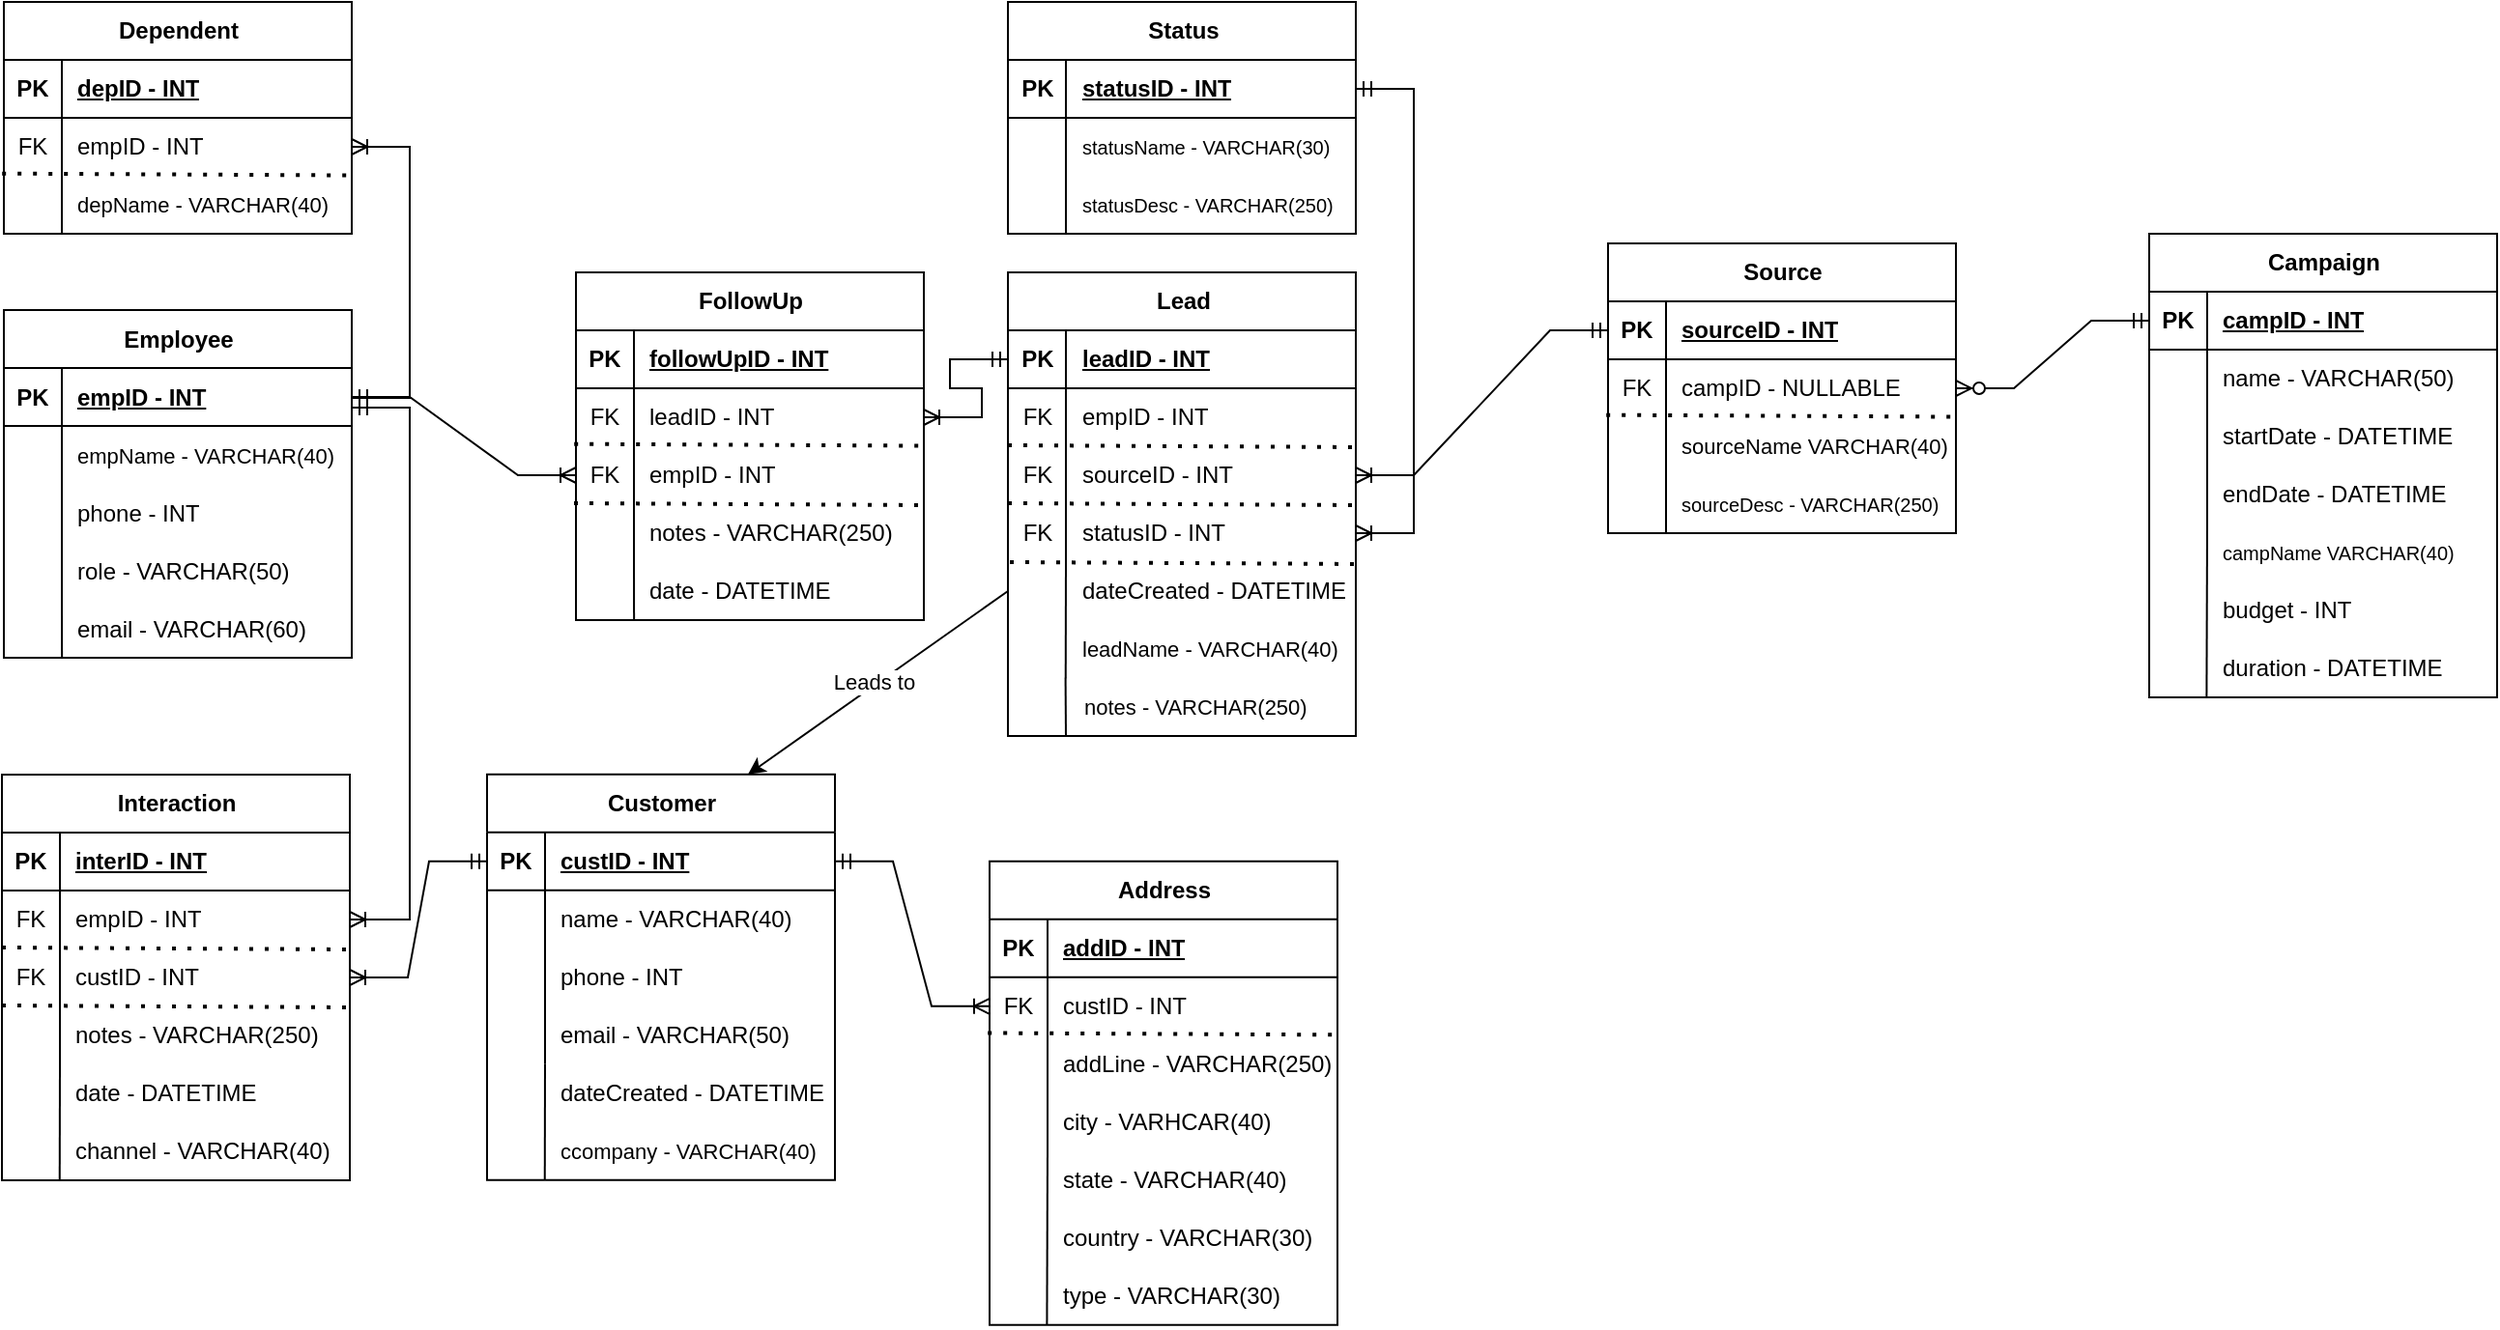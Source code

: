 <mxfile version="27.1.1">
  <diagram name="Page-1" id="-uxOBKV9TbgrI2j7cVia">
    <mxGraphModel dx="1293" dy="1775" grid="1" gridSize="10" guides="1" tooltips="1" connect="1" arrows="1" fold="1" page="1" pageScale="1" pageWidth="850" pageHeight="1100" math="0" shadow="0">
      <root>
        <mxCell id="0" />
        <mxCell id="1" parent="0" />
        <mxCell id="H_kgaCz8BJi_z6HfQEeD-2" value="Address" style="shape=table;startSize=30;container=1;collapsible=1;childLayout=tableLayout;fixedRows=1;rowLines=0;fontStyle=1;align=center;resizeLast=1;html=1;" parent="1" vertex="1">
          <mxGeometry x="640" y="-635.09" width="180" height="240" as="geometry">
            <mxRectangle x="40" y="-1080" width="80" height="30" as="alternateBounds" />
          </mxGeometry>
        </mxCell>
        <mxCell id="H_kgaCz8BJi_z6HfQEeD-3" value="" style="shape=tableRow;horizontal=0;startSize=0;swimlaneHead=0;swimlaneBody=0;fillColor=none;collapsible=0;dropTarget=0;points=[[0,0.5],[1,0.5]];portConstraint=eastwest;top=0;left=0;right=0;bottom=1;" parent="H_kgaCz8BJi_z6HfQEeD-2" vertex="1">
          <mxGeometry y="30" width="180" height="30" as="geometry" />
        </mxCell>
        <mxCell id="H_kgaCz8BJi_z6HfQEeD-4" value="PK" style="shape=partialRectangle;connectable=0;fillColor=none;top=0;left=0;bottom=0;right=0;fontStyle=1;overflow=hidden;whiteSpace=wrap;html=1;" parent="H_kgaCz8BJi_z6HfQEeD-3" vertex="1">
          <mxGeometry width="30" height="30" as="geometry">
            <mxRectangle width="30" height="30" as="alternateBounds" />
          </mxGeometry>
        </mxCell>
        <mxCell id="H_kgaCz8BJi_z6HfQEeD-5" value="addID - INT" style="shape=partialRectangle;connectable=0;fillColor=none;top=0;left=0;bottom=0;right=0;align=left;spacingLeft=6;fontStyle=5;overflow=hidden;whiteSpace=wrap;html=1;" parent="H_kgaCz8BJi_z6HfQEeD-3" vertex="1">
          <mxGeometry x="30" width="150" height="30" as="geometry">
            <mxRectangle width="150" height="30" as="alternateBounds" />
          </mxGeometry>
        </mxCell>
        <mxCell id="H_kgaCz8BJi_z6HfQEeD-6" value="" style="shape=tableRow;horizontal=0;startSize=0;swimlaneHead=0;swimlaneBody=0;fillColor=none;collapsible=0;dropTarget=0;points=[[0,0.5],[1,0.5]];portConstraint=eastwest;top=0;left=0;right=0;bottom=0;swimlaneFillColor=none;labelBorderColor=none;labelBackgroundColor=none;" parent="H_kgaCz8BJi_z6HfQEeD-2" vertex="1">
          <mxGeometry y="60" width="180" height="30" as="geometry" />
        </mxCell>
        <mxCell id="H_kgaCz8BJi_z6HfQEeD-7" value="FK" style="shape=partialRectangle;connectable=0;fillColor=none;top=0;left=0;bottom=0;right=0;editable=1;overflow=hidden;whiteSpace=wrap;html=1;labelBorderColor=none;labelBackgroundColor=none;swimlaneFillColor=none;" parent="H_kgaCz8BJi_z6HfQEeD-6" vertex="1">
          <mxGeometry width="30" height="30" as="geometry">
            <mxRectangle width="30" height="30" as="alternateBounds" />
          </mxGeometry>
        </mxCell>
        <mxCell id="H_kgaCz8BJi_z6HfQEeD-8" value="custID - INT" style="shape=partialRectangle;connectable=0;fillColor=none;top=0;left=0;bottom=0;right=0;align=left;spacingLeft=6;overflow=hidden;whiteSpace=wrap;html=1;labelBorderColor=none;labelBackgroundColor=none;swimlaneFillColor=none;" parent="H_kgaCz8BJi_z6HfQEeD-6" vertex="1">
          <mxGeometry x="30" width="150" height="30" as="geometry">
            <mxRectangle width="150" height="30" as="alternateBounds" />
          </mxGeometry>
        </mxCell>
        <mxCell id="H_kgaCz8BJi_z6HfQEeD-9" value="" style="shape=tableRow;horizontal=0;startSize=0;swimlaneHead=0;swimlaneBody=0;fillColor=none;collapsible=0;dropTarget=0;points=[[0,0.5],[1,0.5]];portConstraint=eastwest;top=0;left=0;right=0;bottom=0;" parent="H_kgaCz8BJi_z6HfQEeD-2" vertex="1">
          <mxGeometry y="90" width="180" height="30" as="geometry" />
        </mxCell>
        <mxCell id="H_kgaCz8BJi_z6HfQEeD-10" value="" style="shape=partialRectangle;connectable=0;fillColor=none;top=0;left=0;bottom=0;right=0;editable=1;overflow=hidden;whiteSpace=wrap;html=1;" parent="H_kgaCz8BJi_z6HfQEeD-9" vertex="1">
          <mxGeometry width="30" height="30" as="geometry">
            <mxRectangle width="30" height="30" as="alternateBounds" />
          </mxGeometry>
        </mxCell>
        <mxCell id="H_kgaCz8BJi_z6HfQEeD-11" value="addLine - VARCHAR(250)" style="shape=partialRectangle;connectable=0;fillColor=none;top=0;left=0;bottom=0;right=0;align=left;spacingLeft=6;overflow=hidden;whiteSpace=wrap;html=1;" parent="H_kgaCz8BJi_z6HfQEeD-9" vertex="1">
          <mxGeometry x="30" width="150" height="30" as="geometry">
            <mxRectangle width="150" height="30" as="alternateBounds" />
          </mxGeometry>
        </mxCell>
        <mxCell id="H_kgaCz8BJi_z6HfQEeD-12" value="" style="shape=tableRow;horizontal=0;startSize=0;swimlaneHead=0;swimlaneBody=0;fillColor=none;collapsible=0;dropTarget=0;points=[[0,0.5],[1,0.5]];portConstraint=eastwest;top=0;left=0;right=0;bottom=0;" parent="H_kgaCz8BJi_z6HfQEeD-2" vertex="1">
          <mxGeometry y="120" width="180" height="30" as="geometry" />
        </mxCell>
        <mxCell id="H_kgaCz8BJi_z6HfQEeD-13" value="" style="shape=partialRectangle;connectable=0;fillColor=none;top=0;left=0;bottom=0;right=0;editable=1;overflow=hidden;whiteSpace=wrap;html=1;" parent="H_kgaCz8BJi_z6HfQEeD-12" vertex="1">
          <mxGeometry width="30" height="30" as="geometry">
            <mxRectangle width="30" height="30" as="alternateBounds" />
          </mxGeometry>
        </mxCell>
        <mxCell id="H_kgaCz8BJi_z6HfQEeD-14" value="city - VARHCAR(40)" style="shape=partialRectangle;connectable=0;fillColor=none;top=0;left=0;bottom=0;right=0;align=left;spacingLeft=6;overflow=hidden;whiteSpace=wrap;html=1;" parent="H_kgaCz8BJi_z6HfQEeD-12" vertex="1">
          <mxGeometry x="30" width="150" height="30" as="geometry">
            <mxRectangle width="150" height="30" as="alternateBounds" />
          </mxGeometry>
        </mxCell>
        <mxCell id="HdhnjB2yyZDHZ2t6fG6--1" value="" style="endArrow=none;dashed=1;html=1;dashPattern=1 3;strokeWidth=2;rounded=0;exitX=-0.005;exitY=-0.039;exitDx=0;exitDy=0;exitPerimeter=0;entryX=0.999;entryY=0.992;entryDx=0;entryDy=0;entryPerimeter=0;" parent="H_kgaCz8BJi_z6HfQEeD-2" source="H_kgaCz8BJi_z6HfQEeD-9" target="H_kgaCz8BJi_z6HfQEeD-6" edge="1">
          <mxGeometry width="50" height="50" relative="1" as="geometry">
            <mxPoint x="130" y="100" as="sourcePoint" />
            <mxPoint x="180" y="50" as="targetPoint" />
          </mxGeometry>
        </mxCell>
        <mxCell id="HdhnjB2yyZDHZ2t6fG6--3" value="" style="shape=tableRow;horizontal=0;startSize=0;swimlaneHead=0;swimlaneBody=0;fillColor=none;collapsible=0;dropTarget=0;points=[[0,0.5],[1,0.5]];portConstraint=eastwest;top=0;left=0;right=0;bottom=0;" parent="1" vertex="1">
          <mxGeometry x="640" y="-485.09" width="180" height="30" as="geometry" />
        </mxCell>
        <mxCell id="HdhnjB2yyZDHZ2t6fG6--4" value="" style="shape=partialRectangle;connectable=0;fillColor=none;top=0;left=0;bottom=0;right=0;editable=1;overflow=hidden;whiteSpace=wrap;html=1;" parent="HdhnjB2yyZDHZ2t6fG6--3" vertex="1">
          <mxGeometry width="30" height="30" as="geometry">
            <mxRectangle width="30" height="30" as="alternateBounds" />
          </mxGeometry>
        </mxCell>
        <mxCell id="HdhnjB2yyZDHZ2t6fG6--5" value="state - VARCHAR(40)" style="shape=partialRectangle;connectable=0;fillColor=none;top=0;left=0;bottom=0;right=0;align=left;spacingLeft=6;overflow=hidden;whiteSpace=wrap;html=1;" parent="HdhnjB2yyZDHZ2t6fG6--3" vertex="1">
          <mxGeometry x="30" width="150" height="30" as="geometry">
            <mxRectangle width="150" height="30" as="alternateBounds" />
          </mxGeometry>
        </mxCell>
        <mxCell id="71bltICIBMB3Mtwt2Yah-1" value="" style="shape=tableRow;horizontal=0;startSize=0;swimlaneHead=0;swimlaneBody=0;fillColor=none;collapsible=0;dropTarget=0;points=[[0,0.5],[1,0.5]];portConstraint=eastwest;top=0;left=0;right=0;bottom=0;" vertex="1" parent="1">
          <mxGeometry x="640" y="-455.09" width="180" height="30" as="geometry" />
        </mxCell>
        <mxCell id="71bltICIBMB3Mtwt2Yah-2" value="" style="shape=partialRectangle;connectable=0;fillColor=none;top=0;left=0;bottom=0;right=0;editable=1;overflow=hidden;whiteSpace=wrap;html=1;" vertex="1" parent="71bltICIBMB3Mtwt2Yah-1">
          <mxGeometry width="30" height="30" as="geometry">
            <mxRectangle width="30" height="30" as="alternateBounds" />
          </mxGeometry>
        </mxCell>
        <mxCell id="71bltICIBMB3Mtwt2Yah-3" value="country - VARCHAR(30)" style="shape=partialRectangle;connectable=0;fillColor=none;top=0;left=0;bottom=0;right=0;align=left;spacingLeft=6;overflow=hidden;whiteSpace=wrap;html=1;" vertex="1" parent="71bltICIBMB3Mtwt2Yah-1">
          <mxGeometry x="30" width="150" height="30" as="geometry">
            <mxRectangle width="150" height="30" as="alternateBounds" />
          </mxGeometry>
        </mxCell>
        <mxCell id="71bltICIBMB3Mtwt2Yah-4" value="" style="shape=tableRow;horizontal=0;startSize=0;swimlaneHead=0;swimlaneBody=0;fillColor=none;collapsible=0;dropTarget=0;points=[[0,0.5],[1,0.5]];portConstraint=eastwest;top=0;left=0;right=0;bottom=0;" vertex="1" parent="1">
          <mxGeometry x="640" y="-425.09" width="180" height="30" as="geometry" />
        </mxCell>
        <mxCell id="71bltICIBMB3Mtwt2Yah-5" value="" style="shape=partialRectangle;connectable=0;fillColor=none;top=0;left=0;bottom=0;right=0;editable=1;overflow=hidden;whiteSpace=wrap;html=1;" vertex="1" parent="71bltICIBMB3Mtwt2Yah-4">
          <mxGeometry width="30" height="30" as="geometry">
            <mxRectangle width="30" height="30" as="alternateBounds" />
          </mxGeometry>
        </mxCell>
        <mxCell id="71bltICIBMB3Mtwt2Yah-6" value="type - VARCHAR(30)" style="shape=partialRectangle;connectable=0;fillColor=none;top=0;left=0;bottom=0;right=0;align=left;spacingLeft=6;overflow=hidden;whiteSpace=wrap;html=1;" vertex="1" parent="71bltICIBMB3Mtwt2Yah-4">
          <mxGeometry x="30" width="150" height="30" as="geometry">
            <mxRectangle width="150" height="30" as="alternateBounds" />
          </mxGeometry>
        </mxCell>
        <mxCell id="71bltICIBMB3Mtwt2Yah-7" value="" style="endArrow=none;html=1;rounded=0;exitX=0.165;exitY=1;exitDx=0;exitDy=0;exitPerimeter=0;" edge="1" parent="1" source="71bltICIBMB3Mtwt2Yah-4">
          <mxGeometry width="50" height="50" relative="1" as="geometry">
            <mxPoint x="760" y="-365.09" as="sourcePoint" />
            <mxPoint x="670" y="-486.09" as="targetPoint" />
          </mxGeometry>
        </mxCell>
        <mxCell id="71bltICIBMB3Mtwt2Yah-8" value="Dependent" style="shape=table;startSize=30;container=1;collapsible=1;childLayout=tableLayout;fixedRows=1;rowLines=0;fontStyle=1;align=center;resizeLast=1;html=1;" vertex="1" parent="1">
          <mxGeometry x="130" y="-1080" width="180" height="120" as="geometry">
            <mxRectangle x="40" y="-1080" width="80" height="30" as="alternateBounds" />
          </mxGeometry>
        </mxCell>
        <mxCell id="71bltICIBMB3Mtwt2Yah-9" value="" style="shape=tableRow;horizontal=0;startSize=0;swimlaneHead=0;swimlaneBody=0;fillColor=none;collapsible=0;dropTarget=0;points=[[0,0.5],[1,0.5]];portConstraint=eastwest;top=0;left=0;right=0;bottom=1;" vertex="1" parent="71bltICIBMB3Mtwt2Yah-8">
          <mxGeometry y="30" width="180" height="30" as="geometry" />
        </mxCell>
        <mxCell id="71bltICIBMB3Mtwt2Yah-10" value="PK" style="shape=partialRectangle;connectable=0;fillColor=none;top=0;left=0;bottom=0;right=0;fontStyle=1;overflow=hidden;whiteSpace=wrap;html=1;" vertex="1" parent="71bltICIBMB3Mtwt2Yah-9">
          <mxGeometry width="30" height="30" as="geometry">
            <mxRectangle width="30" height="30" as="alternateBounds" />
          </mxGeometry>
        </mxCell>
        <mxCell id="71bltICIBMB3Mtwt2Yah-11" value="depID - INT" style="shape=partialRectangle;connectable=0;fillColor=none;top=0;left=0;bottom=0;right=0;align=left;spacingLeft=6;fontStyle=5;overflow=hidden;whiteSpace=wrap;html=1;" vertex="1" parent="71bltICIBMB3Mtwt2Yah-9">
          <mxGeometry x="30" width="150" height="30" as="geometry">
            <mxRectangle width="150" height="30" as="alternateBounds" />
          </mxGeometry>
        </mxCell>
        <mxCell id="71bltICIBMB3Mtwt2Yah-12" value="" style="shape=tableRow;horizontal=0;startSize=0;swimlaneHead=0;swimlaneBody=0;fillColor=none;collapsible=0;dropTarget=0;points=[[0,0.5],[1,0.5]];portConstraint=eastwest;top=0;left=0;right=0;bottom=0;swimlaneFillColor=none;labelBorderColor=none;labelBackgroundColor=none;" vertex="1" parent="71bltICIBMB3Mtwt2Yah-8">
          <mxGeometry y="60" width="180" height="30" as="geometry" />
        </mxCell>
        <mxCell id="71bltICIBMB3Mtwt2Yah-13" value="FK" style="shape=partialRectangle;connectable=0;fillColor=none;top=0;left=0;bottom=0;right=0;editable=1;overflow=hidden;whiteSpace=wrap;html=1;labelBorderColor=none;labelBackgroundColor=none;swimlaneFillColor=none;" vertex="1" parent="71bltICIBMB3Mtwt2Yah-12">
          <mxGeometry width="30" height="30" as="geometry">
            <mxRectangle width="30" height="30" as="alternateBounds" />
          </mxGeometry>
        </mxCell>
        <mxCell id="71bltICIBMB3Mtwt2Yah-14" value="empID - INT" style="shape=partialRectangle;connectable=0;fillColor=none;top=0;left=0;bottom=0;right=0;align=left;spacingLeft=6;overflow=hidden;whiteSpace=wrap;html=1;labelBorderColor=none;labelBackgroundColor=none;swimlaneFillColor=none;" vertex="1" parent="71bltICIBMB3Mtwt2Yah-12">
          <mxGeometry x="30" width="150" height="30" as="geometry">
            <mxRectangle width="150" height="30" as="alternateBounds" />
          </mxGeometry>
        </mxCell>
        <mxCell id="71bltICIBMB3Mtwt2Yah-15" value="" style="shape=tableRow;horizontal=0;startSize=0;swimlaneHead=0;swimlaneBody=0;fillColor=none;collapsible=0;dropTarget=0;points=[[0,0.5],[1,0.5]];portConstraint=eastwest;top=0;left=0;right=0;bottom=0;" vertex="1" parent="71bltICIBMB3Mtwt2Yah-8">
          <mxGeometry y="90" width="180" height="30" as="geometry" />
        </mxCell>
        <mxCell id="71bltICIBMB3Mtwt2Yah-16" value="" style="shape=partialRectangle;connectable=0;fillColor=none;top=0;left=0;bottom=0;right=0;editable=1;overflow=hidden;whiteSpace=wrap;html=1;" vertex="1" parent="71bltICIBMB3Mtwt2Yah-15">
          <mxGeometry width="30" height="30" as="geometry">
            <mxRectangle width="30" height="30" as="alternateBounds" />
          </mxGeometry>
        </mxCell>
        <mxCell id="71bltICIBMB3Mtwt2Yah-17" value="&lt;font style=&quot;font-size: 11px;&quot;&gt;depName - VARCHAR(40)&lt;/font&gt;" style="shape=partialRectangle;connectable=0;fillColor=none;top=0;left=0;bottom=0;right=0;align=left;spacingLeft=6;overflow=hidden;whiteSpace=wrap;html=1;" vertex="1" parent="71bltICIBMB3Mtwt2Yah-15">
          <mxGeometry x="30" width="150" height="30" as="geometry">
            <mxRectangle width="150" height="30" as="alternateBounds" />
          </mxGeometry>
        </mxCell>
        <mxCell id="71bltICIBMB3Mtwt2Yah-21" value="" style="endArrow=none;dashed=1;html=1;dashPattern=1 3;strokeWidth=2;rounded=0;exitX=-0.005;exitY=-0.039;exitDx=0;exitDy=0;exitPerimeter=0;entryX=0.999;entryY=0.992;entryDx=0;entryDy=0;entryPerimeter=0;" edge="1" parent="71bltICIBMB3Mtwt2Yah-8" source="71bltICIBMB3Mtwt2Yah-15" target="71bltICIBMB3Mtwt2Yah-12">
          <mxGeometry width="50" height="50" relative="1" as="geometry">
            <mxPoint x="130" y="100" as="sourcePoint" />
            <mxPoint x="180" y="50" as="targetPoint" />
          </mxGeometry>
        </mxCell>
        <mxCell id="71bltICIBMB3Mtwt2Yah-28" value="" style="shape=tableRow;horizontal=0;startSize=0;swimlaneHead=0;swimlaneBody=0;fillColor=none;collapsible=0;dropTarget=0;points=[[0,0.5],[1,0.5]];portConstraint=eastwest;top=0;left=0;right=0;bottom=0;" vertex="1" parent="1">
          <mxGeometry x="649.5" y="-1010" width="180" height="30" as="geometry" />
        </mxCell>
        <mxCell id="71bltICIBMB3Mtwt2Yah-29" value="" style="shape=partialRectangle;connectable=0;fillColor=none;top=0;left=0;bottom=0;right=0;editable=1;overflow=hidden;whiteSpace=wrap;html=1;" vertex="1" parent="71bltICIBMB3Mtwt2Yah-28">
          <mxGeometry width="30" height="30" as="geometry">
            <mxRectangle width="30" height="30" as="alternateBounds" />
          </mxGeometry>
        </mxCell>
        <mxCell id="71bltICIBMB3Mtwt2Yah-33" value="Campaign" style="shape=table;startSize=30;container=1;collapsible=1;childLayout=tableLayout;fixedRows=1;rowLines=0;fontStyle=1;align=center;resizeLast=1;html=1;" vertex="1" parent="1">
          <mxGeometry x="1240" y="-960" width="180" height="240" as="geometry">
            <mxRectangle x="40" y="-1080" width="80" height="30" as="alternateBounds" />
          </mxGeometry>
        </mxCell>
        <mxCell id="71bltICIBMB3Mtwt2Yah-34" value="" style="shape=tableRow;horizontal=0;startSize=0;swimlaneHead=0;swimlaneBody=0;fillColor=none;collapsible=0;dropTarget=0;points=[[0,0.5],[1,0.5]];portConstraint=eastwest;top=0;left=0;right=0;bottom=1;" vertex="1" parent="71bltICIBMB3Mtwt2Yah-33">
          <mxGeometry y="30" width="180" height="30" as="geometry" />
        </mxCell>
        <mxCell id="71bltICIBMB3Mtwt2Yah-35" value="PK" style="shape=partialRectangle;connectable=0;fillColor=none;top=0;left=0;bottom=0;right=0;fontStyle=1;overflow=hidden;whiteSpace=wrap;html=1;" vertex="1" parent="71bltICIBMB3Mtwt2Yah-34">
          <mxGeometry width="30" height="30" as="geometry">
            <mxRectangle width="30" height="30" as="alternateBounds" />
          </mxGeometry>
        </mxCell>
        <mxCell id="71bltICIBMB3Mtwt2Yah-36" value="campID - INT" style="shape=partialRectangle;connectable=0;fillColor=none;top=0;left=0;bottom=0;right=0;align=left;spacingLeft=6;fontStyle=5;overflow=hidden;whiteSpace=wrap;html=1;" vertex="1" parent="71bltICIBMB3Mtwt2Yah-34">
          <mxGeometry x="30" width="150" height="30" as="geometry">
            <mxRectangle width="150" height="30" as="alternateBounds" />
          </mxGeometry>
        </mxCell>
        <mxCell id="71bltICIBMB3Mtwt2Yah-37" value="" style="shape=tableRow;horizontal=0;startSize=0;swimlaneHead=0;swimlaneBody=0;fillColor=none;collapsible=0;dropTarget=0;points=[[0,0.5],[1,0.5]];portConstraint=eastwest;top=0;left=0;right=0;bottom=0;swimlaneFillColor=none;labelBorderColor=none;labelBackgroundColor=none;" vertex="1" parent="71bltICIBMB3Mtwt2Yah-33">
          <mxGeometry y="60" width="180" height="30" as="geometry" />
        </mxCell>
        <mxCell id="71bltICIBMB3Mtwt2Yah-38" value="" style="shape=partialRectangle;connectable=0;fillColor=none;top=0;left=0;bottom=0;right=0;editable=1;overflow=hidden;whiteSpace=wrap;html=1;labelBorderColor=none;labelBackgroundColor=none;swimlaneFillColor=none;" vertex="1" parent="71bltICIBMB3Mtwt2Yah-37">
          <mxGeometry width="30" height="30" as="geometry">
            <mxRectangle width="30" height="30" as="alternateBounds" />
          </mxGeometry>
        </mxCell>
        <mxCell id="71bltICIBMB3Mtwt2Yah-39" value="name - VARCHAR(50)" style="shape=partialRectangle;connectable=0;fillColor=none;top=0;left=0;bottom=0;right=0;align=left;spacingLeft=6;overflow=hidden;whiteSpace=wrap;html=1;labelBorderColor=none;labelBackgroundColor=none;swimlaneFillColor=none;" vertex="1" parent="71bltICIBMB3Mtwt2Yah-37">
          <mxGeometry x="30" width="150" height="30" as="geometry">
            <mxRectangle width="150" height="30" as="alternateBounds" />
          </mxGeometry>
        </mxCell>
        <mxCell id="71bltICIBMB3Mtwt2Yah-40" value="" style="shape=tableRow;horizontal=0;startSize=0;swimlaneHead=0;swimlaneBody=0;fillColor=none;collapsible=0;dropTarget=0;points=[[0,0.5],[1,0.5]];portConstraint=eastwest;top=0;left=0;right=0;bottom=0;" vertex="1" parent="71bltICIBMB3Mtwt2Yah-33">
          <mxGeometry y="90" width="180" height="30" as="geometry" />
        </mxCell>
        <mxCell id="71bltICIBMB3Mtwt2Yah-41" value="" style="shape=partialRectangle;connectable=0;fillColor=none;top=0;left=0;bottom=0;right=0;editable=1;overflow=hidden;whiteSpace=wrap;html=1;" vertex="1" parent="71bltICIBMB3Mtwt2Yah-40">
          <mxGeometry width="30" height="30" as="geometry">
            <mxRectangle width="30" height="30" as="alternateBounds" />
          </mxGeometry>
        </mxCell>
        <mxCell id="71bltICIBMB3Mtwt2Yah-42" value="startDate - DATETIME" style="shape=partialRectangle;connectable=0;fillColor=none;top=0;left=0;bottom=0;right=0;align=left;spacingLeft=6;overflow=hidden;whiteSpace=wrap;html=1;" vertex="1" parent="71bltICIBMB3Mtwt2Yah-40">
          <mxGeometry x="30" width="150" height="30" as="geometry">
            <mxRectangle width="150" height="30" as="alternateBounds" />
          </mxGeometry>
        </mxCell>
        <mxCell id="71bltICIBMB3Mtwt2Yah-43" value="" style="shape=tableRow;horizontal=0;startSize=0;swimlaneHead=0;swimlaneBody=0;fillColor=none;collapsible=0;dropTarget=0;points=[[0,0.5],[1,0.5]];portConstraint=eastwest;top=0;left=0;right=0;bottom=0;" vertex="1" parent="71bltICIBMB3Mtwt2Yah-33">
          <mxGeometry y="120" width="180" height="30" as="geometry" />
        </mxCell>
        <mxCell id="71bltICIBMB3Mtwt2Yah-44" value="" style="shape=partialRectangle;connectable=0;fillColor=none;top=0;left=0;bottom=0;right=0;editable=1;overflow=hidden;whiteSpace=wrap;html=1;" vertex="1" parent="71bltICIBMB3Mtwt2Yah-43">
          <mxGeometry width="30" height="30" as="geometry">
            <mxRectangle width="30" height="30" as="alternateBounds" />
          </mxGeometry>
        </mxCell>
        <mxCell id="71bltICIBMB3Mtwt2Yah-45" value="endDate - DATETIME" style="shape=partialRectangle;connectable=0;fillColor=none;top=0;left=0;bottom=0;right=0;align=left;spacingLeft=6;overflow=hidden;whiteSpace=wrap;html=1;" vertex="1" parent="71bltICIBMB3Mtwt2Yah-43">
          <mxGeometry x="30" width="150" height="30" as="geometry">
            <mxRectangle width="150" height="30" as="alternateBounds" />
          </mxGeometry>
        </mxCell>
        <mxCell id="71bltICIBMB3Mtwt2Yah-47" value="" style="shape=tableRow;horizontal=0;startSize=0;swimlaneHead=0;swimlaneBody=0;fillColor=none;collapsible=0;dropTarget=0;points=[[0,0.5],[1,0.5]];portConstraint=eastwest;top=0;left=0;right=0;bottom=0;" vertex="1" parent="1">
          <mxGeometry x="1240" y="-810" width="180" height="30" as="geometry" />
        </mxCell>
        <mxCell id="71bltICIBMB3Mtwt2Yah-48" value="" style="shape=partialRectangle;connectable=0;fillColor=none;top=0;left=0;bottom=0;right=0;editable=1;overflow=hidden;whiteSpace=wrap;html=1;" vertex="1" parent="71bltICIBMB3Mtwt2Yah-47">
          <mxGeometry width="30" height="30" as="geometry">
            <mxRectangle width="30" height="30" as="alternateBounds" />
          </mxGeometry>
        </mxCell>
        <mxCell id="71bltICIBMB3Mtwt2Yah-49" value="&lt;font style=&quot;font-size: 10px;&quot;&gt;campName VARCHAR(40)&lt;/font&gt;" style="shape=partialRectangle;connectable=0;fillColor=none;top=0;left=0;bottom=0;right=0;align=left;spacingLeft=6;overflow=hidden;whiteSpace=wrap;html=1;" vertex="1" parent="71bltICIBMB3Mtwt2Yah-47">
          <mxGeometry x="30" width="150" height="30" as="geometry">
            <mxRectangle width="150" height="30" as="alternateBounds" />
          </mxGeometry>
        </mxCell>
        <mxCell id="71bltICIBMB3Mtwt2Yah-50" value="" style="shape=tableRow;horizontal=0;startSize=0;swimlaneHead=0;swimlaneBody=0;fillColor=none;collapsible=0;dropTarget=0;points=[[0,0.5],[1,0.5]];portConstraint=eastwest;top=0;left=0;right=0;bottom=0;" vertex="1" parent="1">
          <mxGeometry x="1240" y="-780" width="180" height="30" as="geometry" />
        </mxCell>
        <mxCell id="71bltICIBMB3Mtwt2Yah-51" value="" style="shape=partialRectangle;connectable=0;fillColor=none;top=0;left=0;bottom=0;right=0;editable=1;overflow=hidden;whiteSpace=wrap;html=1;" vertex="1" parent="71bltICIBMB3Mtwt2Yah-50">
          <mxGeometry width="30" height="30" as="geometry">
            <mxRectangle width="30" height="30" as="alternateBounds" />
          </mxGeometry>
        </mxCell>
        <mxCell id="71bltICIBMB3Mtwt2Yah-52" value="budget - INT" style="shape=partialRectangle;connectable=0;fillColor=none;top=0;left=0;bottom=0;right=0;align=left;spacingLeft=6;overflow=hidden;whiteSpace=wrap;html=1;" vertex="1" parent="71bltICIBMB3Mtwt2Yah-50">
          <mxGeometry x="30" width="150" height="30" as="geometry">
            <mxRectangle width="150" height="30" as="alternateBounds" />
          </mxGeometry>
        </mxCell>
        <mxCell id="71bltICIBMB3Mtwt2Yah-53" value="" style="shape=tableRow;horizontal=0;startSize=0;swimlaneHead=0;swimlaneBody=0;fillColor=none;collapsible=0;dropTarget=0;points=[[0,0.5],[1,0.5]];portConstraint=eastwest;top=0;left=0;right=0;bottom=0;" vertex="1" parent="1">
          <mxGeometry x="1240" y="-750" width="180" height="30" as="geometry" />
        </mxCell>
        <mxCell id="71bltICIBMB3Mtwt2Yah-54" value="" style="shape=partialRectangle;connectable=0;fillColor=none;top=0;left=0;bottom=0;right=0;editable=1;overflow=hidden;whiteSpace=wrap;html=1;" vertex="1" parent="71bltICIBMB3Mtwt2Yah-53">
          <mxGeometry width="30" height="30" as="geometry">
            <mxRectangle width="30" height="30" as="alternateBounds" />
          </mxGeometry>
        </mxCell>
        <mxCell id="71bltICIBMB3Mtwt2Yah-55" value="duration - DATETIME" style="shape=partialRectangle;connectable=0;fillColor=none;top=0;left=0;bottom=0;right=0;align=left;spacingLeft=6;overflow=hidden;whiteSpace=wrap;html=1;" vertex="1" parent="71bltICIBMB3Mtwt2Yah-53">
          <mxGeometry x="30" width="150" height="30" as="geometry">
            <mxRectangle width="150" height="30" as="alternateBounds" />
          </mxGeometry>
        </mxCell>
        <mxCell id="71bltICIBMB3Mtwt2Yah-56" value="" style="endArrow=none;html=1;rounded=0;exitX=0.165;exitY=1;exitDx=0;exitDy=0;exitPerimeter=0;" edge="1" parent="1" source="71bltICIBMB3Mtwt2Yah-53">
          <mxGeometry width="50" height="50" relative="1" as="geometry">
            <mxPoint x="1360" y="-690" as="sourcePoint" />
            <mxPoint x="1270" y="-811" as="targetPoint" />
          </mxGeometry>
        </mxCell>
        <mxCell id="71bltICIBMB3Mtwt2Yah-57" value="FollowUp" style="shape=table;startSize=30;container=1;collapsible=1;childLayout=tableLayout;fixedRows=1;rowLines=0;fontStyle=1;align=center;resizeLast=1;html=1;" vertex="1" parent="1">
          <mxGeometry x="426" y="-940" width="180" height="180" as="geometry">
            <mxRectangle x="40" y="-1080" width="80" height="30" as="alternateBounds" />
          </mxGeometry>
        </mxCell>
        <mxCell id="71bltICIBMB3Mtwt2Yah-58" value="" style="shape=tableRow;horizontal=0;startSize=0;swimlaneHead=0;swimlaneBody=0;fillColor=none;collapsible=0;dropTarget=0;points=[[0,0.5],[1,0.5]];portConstraint=eastwest;top=0;left=0;right=0;bottom=1;" vertex="1" parent="71bltICIBMB3Mtwt2Yah-57">
          <mxGeometry y="30" width="180" height="30" as="geometry" />
        </mxCell>
        <mxCell id="71bltICIBMB3Mtwt2Yah-59" value="PK" style="shape=partialRectangle;connectable=0;fillColor=none;top=0;left=0;bottom=0;right=0;fontStyle=1;overflow=hidden;whiteSpace=wrap;html=1;" vertex="1" parent="71bltICIBMB3Mtwt2Yah-58">
          <mxGeometry width="30" height="30" as="geometry">
            <mxRectangle width="30" height="30" as="alternateBounds" />
          </mxGeometry>
        </mxCell>
        <mxCell id="71bltICIBMB3Mtwt2Yah-60" value="followUpID - INT" style="shape=partialRectangle;connectable=0;fillColor=none;top=0;left=0;bottom=0;right=0;align=left;spacingLeft=6;fontStyle=5;overflow=hidden;whiteSpace=wrap;html=1;" vertex="1" parent="71bltICIBMB3Mtwt2Yah-58">
          <mxGeometry x="30" width="150" height="30" as="geometry">
            <mxRectangle width="150" height="30" as="alternateBounds" />
          </mxGeometry>
        </mxCell>
        <mxCell id="71bltICIBMB3Mtwt2Yah-61" value="" style="shape=tableRow;horizontal=0;startSize=0;swimlaneHead=0;swimlaneBody=0;fillColor=none;collapsible=0;dropTarget=0;points=[[0,0.5],[1,0.5]];portConstraint=eastwest;top=0;left=0;right=0;bottom=0;swimlaneFillColor=none;labelBorderColor=none;labelBackgroundColor=none;" vertex="1" parent="71bltICIBMB3Mtwt2Yah-57">
          <mxGeometry y="60" width="180" height="30" as="geometry" />
        </mxCell>
        <mxCell id="71bltICIBMB3Mtwt2Yah-62" value="FK" style="shape=partialRectangle;connectable=0;fillColor=none;top=0;left=0;bottom=0;right=0;editable=1;overflow=hidden;whiteSpace=wrap;html=1;labelBorderColor=none;labelBackgroundColor=none;swimlaneFillColor=none;" vertex="1" parent="71bltICIBMB3Mtwt2Yah-61">
          <mxGeometry width="30" height="30" as="geometry">
            <mxRectangle width="30" height="30" as="alternateBounds" />
          </mxGeometry>
        </mxCell>
        <mxCell id="71bltICIBMB3Mtwt2Yah-63" value="leadID - INT" style="shape=partialRectangle;connectable=0;fillColor=none;top=0;left=0;bottom=0;right=0;align=left;spacingLeft=6;overflow=hidden;whiteSpace=wrap;html=1;labelBorderColor=none;labelBackgroundColor=none;swimlaneFillColor=none;" vertex="1" parent="71bltICIBMB3Mtwt2Yah-61">
          <mxGeometry x="30" width="150" height="30" as="geometry">
            <mxRectangle width="150" height="30" as="alternateBounds" />
          </mxGeometry>
        </mxCell>
        <mxCell id="71bltICIBMB3Mtwt2Yah-64" value="" style="shape=tableRow;horizontal=0;startSize=0;swimlaneHead=0;swimlaneBody=0;fillColor=none;collapsible=0;dropTarget=0;points=[[0,0.5],[1,0.5]];portConstraint=eastwest;top=0;left=0;right=0;bottom=0;" vertex="1" parent="71bltICIBMB3Mtwt2Yah-57">
          <mxGeometry y="90" width="180" height="30" as="geometry" />
        </mxCell>
        <mxCell id="71bltICIBMB3Mtwt2Yah-65" value="FK" style="shape=partialRectangle;connectable=0;fillColor=none;top=0;left=0;bottom=0;right=0;editable=1;overflow=hidden;whiteSpace=wrap;html=1;" vertex="1" parent="71bltICIBMB3Mtwt2Yah-64">
          <mxGeometry width="30" height="30" as="geometry">
            <mxRectangle width="30" height="30" as="alternateBounds" />
          </mxGeometry>
        </mxCell>
        <mxCell id="71bltICIBMB3Mtwt2Yah-66" value="empID - INT" style="shape=partialRectangle;connectable=0;fillColor=none;top=0;left=0;bottom=0;right=0;align=left;spacingLeft=6;overflow=hidden;whiteSpace=wrap;html=1;" vertex="1" parent="71bltICIBMB3Mtwt2Yah-64">
          <mxGeometry x="30" width="150" height="30" as="geometry">
            <mxRectangle width="150" height="30" as="alternateBounds" />
          </mxGeometry>
        </mxCell>
        <mxCell id="71bltICIBMB3Mtwt2Yah-67" value="" style="shape=tableRow;horizontal=0;startSize=0;swimlaneHead=0;swimlaneBody=0;fillColor=none;collapsible=0;dropTarget=0;points=[[0,0.5],[1,0.5]];portConstraint=eastwest;top=0;left=0;right=0;bottom=0;" vertex="1" parent="71bltICIBMB3Mtwt2Yah-57">
          <mxGeometry y="120" width="180" height="30" as="geometry" />
        </mxCell>
        <mxCell id="71bltICIBMB3Mtwt2Yah-68" value="" style="shape=partialRectangle;connectable=0;fillColor=none;top=0;left=0;bottom=0;right=0;editable=1;overflow=hidden;whiteSpace=wrap;html=1;" vertex="1" parent="71bltICIBMB3Mtwt2Yah-67">
          <mxGeometry width="30" height="30" as="geometry">
            <mxRectangle width="30" height="30" as="alternateBounds" />
          </mxGeometry>
        </mxCell>
        <mxCell id="71bltICIBMB3Mtwt2Yah-69" value="notes - VARCHAR(250)" style="shape=partialRectangle;connectable=0;fillColor=none;top=0;left=0;bottom=0;right=0;align=left;spacingLeft=6;overflow=hidden;whiteSpace=wrap;html=1;" vertex="1" parent="71bltICIBMB3Mtwt2Yah-67">
          <mxGeometry x="30" width="150" height="30" as="geometry">
            <mxRectangle width="150" height="30" as="alternateBounds" />
          </mxGeometry>
        </mxCell>
        <mxCell id="71bltICIBMB3Mtwt2Yah-70" value="" style="endArrow=none;dashed=1;html=1;dashPattern=1 3;strokeWidth=2;rounded=0;exitX=-0.005;exitY=-0.039;exitDx=0;exitDy=0;exitPerimeter=0;entryX=0.999;entryY=0.992;entryDx=0;entryDy=0;entryPerimeter=0;" edge="1" parent="71bltICIBMB3Mtwt2Yah-57" source="71bltICIBMB3Mtwt2Yah-64" target="71bltICIBMB3Mtwt2Yah-61">
          <mxGeometry width="50" height="50" relative="1" as="geometry">
            <mxPoint x="130" y="100" as="sourcePoint" />
            <mxPoint x="180" y="50" as="targetPoint" />
          </mxGeometry>
        </mxCell>
        <mxCell id="71bltICIBMB3Mtwt2Yah-71" value="" style="endArrow=none;dashed=1;html=1;dashPattern=1 3;strokeWidth=2;rounded=0;exitX=-0.005;exitY=-0.039;exitDx=0;exitDy=0;exitPerimeter=0;entryX=0.999;entryY=0.992;entryDx=0;entryDy=0;entryPerimeter=0;" edge="1" parent="1">
          <mxGeometry width="50" height="50" relative="1" as="geometry">
            <mxPoint x="425" y="-820.5" as="sourcePoint" />
            <mxPoint x="606" y="-819.5" as="targetPoint" />
          </mxGeometry>
        </mxCell>
        <mxCell id="71bltICIBMB3Mtwt2Yah-72" value="" style="endArrow=none;html=1;rounded=0;exitX=0.167;exitY=1.016;exitDx=0;exitDy=0;exitPerimeter=0;" edge="1" parent="1" source="71bltICIBMB3Mtwt2Yah-73">
          <mxGeometry width="50" height="50" relative="1" as="geometry">
            <mxPoint x="456" y="-700" as="sourcePoint" />
            <mxPoint x="456" y="-791" as="targetPoint" />
          </mxGeometry>
        </mxCell>
        <mxCell id="71bltICIBMB3Mtwt2Yah-73" value="" style="shape=tableRow;horizontal=0;startSize=0;swimlaneHead=0;swimlaneBody=0;fillColor=none;collapsible=0;dropTarget=0;points=[[0,0.5],[1,0.5]];portConstraint=eastwest;top=0;left=0;right=0;bottom=0;" vertex="1" parent="1">
          <mxGeometry x="426" y="-790" width="180" height="30" as="geometry" />
        </mxCell>
        <mxCell id="71bltICIBMB3Mtwt2Yah-74" value="" style="shape=partialRectangle;connectable=0;fillColor=none;top=0;left=0;bottom=0;right=0;editable=1;overflow=hidden;whiteSpace=wrap;html=1;" vertex="1" parent="71bltICIBMB3Mtwt2Yah-73">
          <mxGeometry width="30" height="30" as="geometry">
            <mxRectangle width="30" height="30" as="alternateBounds" />
          </mxGeometry>
        </mxCell>
        <mxCell id="71bltICIBMB3Mtwt2Yah-75" value="date - DATETIME" style="shape=partialRectangle;connectable=0;fillColor=none;top=0;left=0;bottom=0;right=0;align=left;spacingLeft=6;overflow=hidden;whiteSpace=wrap;html=1;" vertex="1" parent="71bltICIBMB3Mtwt2Yah-73">
          <mxGeometry x="30" width="150" height="30" as="geometry">
            <mxRectangle width="150" height="30" as="alternateBounds" />
          </mxGeometry>
        </mxCell>
        <mxCell id="71bltICIBMB3Mtwt2Yah-76" value="Interaction" style="shape=table;startSize=30;container=1;collapsible=1;childLayout=tableLayout;fixedRows=1;rowLines=0;fontStyle=1;align=center;resizeLast=1;html=1;" vertex="1" parent="1">
          <mxGeometry x="129" y="-680" width="180" height="210" as="geometry">
            <mxRectangle x="40" y="-1080" width="80" height="30" as="alternateBounds" />
          </mxGeometry>
        </mxCell>
        <mxCell id="71bltICIBMB3Mtwt2Yah-77" value="" style="shape=tableRow;horizontal=0;startSize=0;swimlaneHead=0;swimlaneBody=0;fillColor=none;collapsible=0;dropTarget=0;points=[[0,0.5],[1,0.5]];portConstraint=eastwest;top=0;left=0;right=0;bottom=1;" vertex="1" parent="71bltICIBMB3Mtwt2Yah-76">
          <mxGeometry y="30" width="180" height="30" as="geometry" />
        </mxCell>
        <mxCell id="71bltICIBMB3Mtwt2Yah-78" value="PK" style="shape=partialRectangle;connectable=0;fillColor=none;top=0;left=0;bottom=0;right=0;fontStyle=1;overflow=hidden;whiteSpace=wrap;html=1;" vertex="1" parent="71bltICIBMB3Mtwt2Yah-77">
          <mxGeometry width="30" height="30" as="geometry">
            <mxRectangle width="30" height="30" as="alternateBounds" />
          </mxGeometry>
        </mxCell>
        <mxCell id="71bltICIBMB3Mtwt2Yah-79" value="interID - INT" style="shape=partialRectangle;connectable=0;fillColor=none;top=0;left=0;bottom=0;right=0;align=left;spacingLeft=6;fontStyle=5;overflow=hidden;whiteSpace=wrap;html=1;" vertex="1" parent="71bltICIBMB3Mtwt2Yah-77">
          <mxGeometry x="30" width="150" height="30" as="geometry">
            <mxRectangle width="150" height="30" as="alternateBounds" />
          </mxGeometry>
        </mxCell>
        <mxCell id="71bltICIBMB3Mtwt2Yah-80" value="" style="shape=tableRow;horizontal=0;startSize=0;swimlaneHead=0;swimlaneBody=0;fillColor=none;collapsible=0;dropTarget=0;points=[[0,0.5],[1,0.5]];portConstraint=eastwest;top=0;left=0;right=0;bottom=0;swimlaneFillColor=none;labelBorderColor=none;labelBackgroundColor=none;" vertex="1" parent="71bltICIBMB3Mtwt2Yah-76">
          <mxGeometry y="60" width="180" height="30" as="geometry" />
        </mxCell>
        <mxCell id="71bltICIBMB3Mtwt2Yah-81" value="FK" style="shape=partialRectangle;connectable=0;fillColor=none;top=0;left=0;bottom=0;right=0;editable=1;overflow=hidden;whiteSpace=wrap;html=1;labelBorderColor=none;labelBackgroundColor=none;swimlaneFillColor=none;" vertex="1" parent="71bltICIBMB3Mtwt2Yah-80">
          <mxGeometry width="30" height="30" as="geometry">
            <mxRectangle width="30" height="30" as="alternateBounds" />
          </mxGeometry>
        </mxCell>
        <mxCell id="71bltICIBMB3Mtwt2Yah-82" value="empID - INT" style="shape=partialRectangle;connectable=0;fillColor=none;top=0;left=0;bottom=0;right=0;align=left;spacingLeft=6;overflow=hidden;whiteSpace=wrap;html=1;labelBorderColor=none;labelBackgroundColor=none;swimlaneFillColor=none;" vertex="1" parent="71bltICIBMB3Mtwt2Yah-80">
          <mxGeometry x="30" width="150" height="30" as="geometry">
            <mxRectangle width="150" height="30" as="alternateBounds" />
          </mxGeometry>
        </mxCell>
        <mxCell id="71bltICIBMB3Mtwt2Yah-83" value="" style="shape=tableRow;horizontal=0;startSize=0;swimlaneHead=0;swimlaneBody=0;fillColor=none;collapsible=0;dropTarget=0;points=[[0,0.5],[1,0.5]];portConstraint=eastwest;top=0;left=0;right=0;bottom=0;" vertex="1" parent="71bltICIBMB3Mtwt2Yah-76">
          <mxGeometry y="90" width="180" height="30" as="geometry" />
        </mxCell>
        <mxCell id="71bltICIBMB3Mtwt2Yah-84" value="FK" style="shape=partialRectangle;connectable=0;fillColor=none;top=0;left=0;bottom=0;right=0;editable=1;overflow=hidden;whiteSpace=wrap;html=1;" vertex="1" parent="71bltICIBMB3Mtwt2Yah-83">
          <mxGeometry width="30" height="30" as="geometry">
            <mxRectangle width="30" height="30" as="alternateBounds" />
          </mxGeometry>
        </mxCell>
        <mxCell id="71bltICIBMB3Mtwt2Yah-85" value="custID - INT" style="shape=partialRectangle;connectable=0;fillColor=none;top=0;left=0;bottom=0;right=0;align=left;spacingLeft=6;overflow=hidden;whiteSpace=wrap;html=1;" vertex="1" parent="71bltICIBMB3Mtwt2Yah-83">
          <mxGeometry x="30" width="150" height="30" as="geometry">
            <mxRectangle width="150" height="30" as="alternateBounds" />
          </mxGeometry>
        </mxCell>
        <mxCell id="71bltICIBMB3Mtwt2Yah-86" value="" style="shape=tableRow;horizontal=0;startSize=0;swimlaneHead=0;swimlaneBody=0;fillColor=none;collapsible=0;dropTarget=0;points=[[0,0.5],[1,0.5]];portConstraint=eastwest;top=0;left=0;right=0;bottom=0;" vertex="1" parent="71bltICIBMB3Mtwt2Yah-76">
          <mxGeometry y="120" width="180" height="30" as="geometry" />
        </mxCell>
        <mxCell id="71bltICIBMB3Mtwt2Yah-87" value="" style="shape=partialRectangle;connectable=0;fillColor=none;top=0;left=0;bottom=0;right=0;editable=1;overflow=hidden;whiteSpace=wrap;html=1;" vertex="1" parent="71bltICIBMB3Mtwt2Yah-86">
          <mxGeometry width="30" height="30" as="geometry">
            <mxRectangle width="30" height="30" as="alternateBounds" />
          </mxGeometry>
        </mxCell>
        <mxCell id="71bltICIBMB3Mtwt2Yah-88" value="notes - VARCHAR(250)" style="shape=partialRectangle;connectable=0;fillColor=none;top=0;left=0;bottom=0;right=0;align=left;spacingLeft=6;overflow=hidden;whiteSpace=wrap;html=1;" vertex="1" parent="71bltICIBMB3Mtwt2Yah-86">
          <mxGeometry x="30" width="150" height="30" as="geometry">
            <mxRectangle width="150" height="30" as="alternateBounds" />
          </mxGeometry>
        </mxCell>
        <mxCell id="71bltICIBMB3Mtwt2Yah-89" value="" style="endArrow=none;html=1;rounded=0;exitX=0.166;exitY=1.003;exitDx=0;exitDy=0;exitPerimeter=0;" edge="1" parent="1" source="71bltICIBMB3Mtwt2Yah-95">
          <mxGeometry width="50" height="50" relative="1" as="geometry">
            <mxPoint x="159" y="-439" as="sourcePoint" />
            <mxPoint x="159" y="-530" as="targetPoint" />
          </mxGeometry>
        </mxCell>
        <mxCell id="71bltICIBMB3Mtwt2Yah-90" value="" style="endArrow=none;dashed=1;html=1;dashPattern=1 3;strokeWidth=2;rounded=0;exitX=-0.005;exitY=-0.039;exitDx=0;exitDy=0;exitPerimeter=0;entryX=0.999;entryY=0.992;entryDx=0;entryDy=0;entryPerimeter=0;" edge="1" parent="1">
          <mxGeometry width="50" height="50" relative="1" as="geometry">
            <mxPoint x="129" y="-590.5" as="sourcePoint" />
            <mxPoint x="310" y="-589.5" as="targetPoint" />
          </mxGeometry>
        </mxCell>
        <mxCell id="71bltICIBMB3Mtwt2Yah-91" value="" style="endArrow=none;dashed=1;html=1;dashPattern=1 3;strokeWidth=2;rounded=0;exitX=-0.005;exitY=-0.039;exitDx=0;exitDy=0;exitPerimeter=0;entryX=0.999;entryY=0.992;entryDx=0;entryDy=0;entryPerimeter=0;" edge="1" parent="1">
          <mxGeometry width="50" height="50" relative="1" as="geometry">
            <mxPoint x="129" y="-560.5" as="sourcePoint" />
            <mxPoint x="310" y="-559.5" as="targetPoint" />
          </mxGeometry>
        </mxCell>
        <mxCell id="71bltICIBMB3Mtwt2Yah-92" value="" style="shape=tableRow;horizontal=0;startSize=0;swimlaneHead=0;swimlaneBody=0;fillColor=none;collapsible=0;dropTarget=0;points=[[0,0.5],[1,0.5]];portConstraint=eastwest;top=0;left=0;right=0;bottom=0;" vertex="1" parent="1">
          <mxGeometry x="129" y="-530" width="180" height="30" as="geometry" />
        </mxCell>
        <mxCell id="71bltICIBMB3Mtwt2Yah-93" value="" style="shape=partialRectangle;connectable=0;fillColor=none;top=0;left=0;bottom=0;right=0;editable=1;overflow=hidden;whiteSpace=wrap;html=1;" vertex="1" parent="71bltICIBMB3Mtwt2Yah-92">
          <mxGeometry width="30" height="30" as="geometry">
            <mxRectangle width="30" height="30" as="alternateBounds" />
          </mxGeometry>
        </mxCell>
        <mxCell id="71bltICIBMB3Mtwt2Yah-94" value="date - DATETIME" style="shape=partialRectangle;connectable=0;fillColor=none;top=0;left=0;bottom=0;right=0;align=left;spacingLeft=6;overflow=hidden;whiteSpace=wrap;html=1;" vertex="1" parent="71bltICIBMB3Mtwt2Yah-92">
          <mxGeometry x="30" width="150" height="30" as="geometry">
            <mxRectangle width="150" height="30" as="alternateBounds" />
          </mxGeometry>
        </mxCell>
        <mxCell id="71bltICIBMB3Mtwt2Yah-95" value="" style="shape=tableRow;horizontal=0;startSize=0;swimlaneHead=0;swimlaneBody=0;fillColor=none;collapsible=0;dropTarget=0;points=[[0,0.5],[1,0.5]];portConstraint=eastwest;top=0;left=0;right=0;bottom=0;" vertex="1" parent="1">
          <mxGeometry x="129" y="-500" width="180" height="30" as="geometry" />
        </mxCell>
        <mxCell id="71bltICIBMB3Mtwt2Yah-96" value="" style="shape=partialRectangle;connectable=0;fillColor=none;top=0;left=0;bottom=0;right=0;editable=1;overflow=hidden;whiteSpace=wrap;html=1;" vertex="1" parent="71bltICIBMB3Mtwt2Yah-95">
          <mxGeometry width="30" height="30" as="geometry">
            <mxRectangle width="30" height="30" as="alternateBounds" />
          </mxGeometry>
        </mxCell>
        <mxCell id="71bltICIBMB3Mtwt2Yah-97" value="channel - VARCHAR(40)" style="shape=partialRectangle;connectable=0;fillColor=none;top=0;left=0;bottom=0;right=0;align=left;spacingLeft=6;overflow=hidden;whiteSpace=wrap;html=1;" vertex="1" parent="71bltICIBMB3Mtwt2Yah-95">
          <mxGeometry x="30" width="150" height="30" as="geometry">
            <mxRectangle width="150" height="30" as="alternateBounds" />
          </mxGeometry>
        </mxCell>
        <mxCell id="71bltICIBMB3Mtwt2Yah-98" value="Status" style="shape=table;startSize=30;container=1;collapsible=1;childLayout=tableLayout;fixedRows=1;rowLines=0;fontStyle=1;align=center;resizeLast=1;html=1;" vertex="1" parent="1">
          <mxGeometry x="649.5" y="-1080" width="180" height="120" as="geometry">
            <mxRectangle x="40" y="-1080" width="80" height="30" as="alternateBounds" />
          </mxGeometry>
        </mxCell>
        <mxCell id="71bltICIBMB3Mtwt2Yah-99" value="" style="shape=tableRow;horizontal=0;startSize=0;swimlaneHead=0;swimlaneBody=0;fillColor=none;collapsible=0;dropTarget=0;points=[[0,0.5],[1,0.5]];portConstraint=eastwest;top=0;left=0;right=0;bottom=1;" vertex="1" parent="71bltICIBMB3Mtwt2Yah-98">
          <mxGeometry y="30" width="180" height="30" as="geometry" />
        </mxCell>
        <mxCell id="71bltICIBMB3Mtwt2Yah-100" value="PK" style="shape=partialRectangle;connectable=0;fillColor=none;top=0;left=0;bottom=0;right=0;fontStyle=1;overflow=hidden;whiteSpace=wrap;html=1;" vertex="1" parent="71bltICIBMB3Mtwt2Yah-99">
          <mxGeometry width="30" height="30" as="geometry">
            <mxRectangle width="30" height="30" as="alternateBounds" />
          </mxGeometry>
        </mxCell>
        <mxCell id="71bltICIBMB3Mtwt2Yah-101" value="statusID - INT" style="shape=partialRectangle;connectable=0;fillColor=none;top=0;left=0;bottom=0;right=0;align=left;spacingLeft=6;fontStyle=5;overflow=hidden;whiteSpace=wrap;html=1;" vertex="1" parent="71bltICIBMB3Mtwt2Yah-99">
          <mxGeometry x="30" width="150" height="30" as="geometry">
            <mxRectangle width="150" height="30" as="alternateBounds" />
          </mxGeometry>
        </mxCell>
        <mxCell id="71bltICIBMB3Mtwt2Yah-102" value="" style="shape=tableRow;horizontal=0;startSize=0;swimlaneHead=0;swimlaneBody=0;fillColor=none;collapsible=0;dropTarget=0;points=[[0,0.5],[1,0.5]];portConstraint=eastwest;top=0;left=0;right=0;bottom=0;swimlaneFillColor=none;labelBorderColor=none;labelBackgroundColor=none;" vertex="1" parent="71bltICIBMB3Mtwt2Yah-98">
          <mxGeometry y="60" width="180" height="30" as="geometry" />
        </mxCell>
        <mxCell id="71bltICIBMB3Mtwt2Yah-103" value="" style="shape=partialRectangle;connectable=0;fillColor=none;top=0;left=0;bottom=0;right=0;editable=1;overflow=hidden;whiteSpace=wrap;html=1;labelBorderColor=none;labelBackgroundColor=none;swimlaneFillColor=none;" vertex="1" parent="71bltICIBMB3Mtwt2Yah-102">
          <mxGeometry width="30" height="30" as="geometry">
            <mxRectangle width="30" height="30" as="alternateBounds" />
          </mxGeometry>
        </mxCell>
        <mxCell id="71bltICIBMB3Mtwt2Yah-104" value="&lt;font style=&quot;font-size: 10px;&quot;&gt;statusName - VARCHAR(30)&lt;/font&gt;" style="shape=partialRectangle;connectable=0;fillColor=none;top=0;left=0;bottom=0;right=0;align=left;spacingLeft=6;overflow=hidden;whiteSpace=wrap;html=1;labelBorderColor=none;labelBackgroundColor=none;swimlaneFillColor=none;" vertex="1" parent="71bltICIBMB3Mtwt2Yah-102">
          <mxGeometry x="30" width="150" height="30" as="geometry">
            <mxRectangle width="150" height="30" as="alternateBounds" />
          </mxGeometry>
        </mxCell>
        <mxCell id="71bltICIBMB3Mtwt2Yah-105" value="" style="shape=tableRow;horizontal=0;startSize=0;swimlaneHead=0;swimlaneBody=0;fillColor=none;collapsible=0;dropTarget=0;points=[[0,0.5],[1,0.5]];portConstraint=eastwest;top=0;left=0;right=0;bottom=0;" vertex="1" parent="71bltICIBMB3Mtwt2Yah-98">
          <mxGeometry y="90" width="180" height="30" as="geometry" />
        </mxCell>
        <mxCell id="71bltICIBMB3Mtwt2Yah-106" value="" style="shape=partialRectangle;connectable=0;fillColor=none;top=0;left=0;bottom=0;right=0;editable=1;overflow=hidden;whiteSpace=wrap;html=1;" vertex="1" parent="71bltICIBMB3Mtwt2Yah-105">
          <mxGeometry width="30" height="30" as="geometry">
            <mxRectangle width="30" height="30" as="alternateBounds" />
          </mxGeometry>
        </mxCell>
        <mxCell id="71bltICIBMB3Mtwt2Yah-107" value="&lt;font style=&quot;font-size: 10px;&quot;&gt;statusDesc - VARCHAR(250)&lt;/font&gt;" style="shape=partialRectangle;connectable=0;fillColor=none;top=0;left=0;bottom=0;right=0;align=left;spacingLeft=6;overflow=hidden;whiteSpace=wrap;html=1;" vertex="1" parent="71bltICIBMB3Mtwt2Yah-105">
          <mxGeometry x="30" width="150" height="30" as="geometry">
            <mxRectangle width="150" height="30" as="alternateBounds" />
          </mxGeometry>
        </mxCell>
        <mxCell id="71bltICIBMB3Mtwt2Yah-109" value="Source" style="shape=table;startSize=30;container=1;collapsible=1;childLayout=tableLayout;fixedRows=1;rowLines=0;fontStyle=1;align=center;resizeLast=1;html=1;" vertex="1" parent="1">
          <mxGeometry x="960" y="-955" width="180" height="150" as="geometry">
            <mxRectangle x="40" y="-1080" width="80" height="30" as="alternateBounds" />
          </mxGeometry>
        </mxCell>
        <mxCell id="71bltICIBMB3Mtwt2Yah-110" value="" style="shape=tableRow;horizontal=0;startSize=0;swimlaneHead=0;swimlaneBody=0;fillColor=none;collapsible=0;dropTarget=0;points=[[0,0.5],[1,0.5]];portConstraint=eastwest;top=0;left=0;right=0;bottom=1;" vertex="1" parent="71bltICIBMB3Mtwt2Yah-109">
          <mxGeometry y="30" width="180" height="30" as="geometry" />
        </mxCell>
        <mxCell id="71bltICIBMB3Mtwt2Yah-111" value="PK" style="shape=partialRectangle;connectable=0;fillColor=none;top=0;left=0;bottom=0;right=0;fontStyle=1;overflow=hidden;whiteSpace=wrap;html=1;" vertex="1" parent="71bltICIBMB3Mtwt2Yah-110">
          <mxGeometry width="30" height="30" as="geometry">
            <mxRectangle width="30" height="30" as="alternateBounds" />
          </mxGeometry>
        </mxCell>
        <mxCell id="71bltICIBMB3Mtwt2Yah-112" value="sourceID - INT" style="shape=partialRectangle;connectable=0;fillColor=none;top=0;left=0;bottom=0;right=0;align=left;spacingLeft=6;fontStyle=5;overflow=hidden;whiteSpace=wrap;html=1;" vertex="1" parent="71bltICIBMB3Mtwt2Yah-110">
          <mxGeometry x="30" width="150" height="30" as="geometry">
            <mxRectangle width="150" height="30" as="alternateBounds" />
          </mxGeometry>
        </mxCell>
        <mxCell id="71bltICIBMB3Mtwt2Yah-113" value="" style="shape=tableRow;horizontal=0;startSize=0;swimlaneHead=0;swimlaneBody=0;fillColor=none;collapsible=0;dropTarget=0;points=[[0,0.5],[1,0.5]];portConstraint=eastwest;top=0;left=0;right=0;bottom=0;swimlaneFillColor=none;labelBorderColor=none;labelBackgroundColor=none;" vertex="1" parent="71bltICIBMB3Mtwt2Yah-109">
          <mxGeometry y="60" width="180" height="30" as="geometry" />
        </mxCell>
        <mxCell id="71bltICIBMB3Mtwt2Yah-114" value="FK" style="shape=partialRectangle;connectable=0;fillColor=none;top=0;left=0;bottom=0;right=0;editable=1;overflow=hidden;whiteSpace=wrap;html=1;labelBorderColor=none;labelBackgroundColor=none;swimlaneFillColor=none;" vertex="1" parent="71bltICIBMB3Mtwt2Yah-113">
          <mxGeometry width="30" height="30" as="geometry">
            <mxRectangle width="30" height="30" as="alternateBounds" />
          </mxGeometry>
        </mxCell>
        <mxCell id="71bltICIBMB3Mtwt2Yah-115" value="campID - NULLABLE" style="shape=partialRectangle;connectable=0;fillColor=none;top=0;left=0;bottom=0;right=0;align=left;spacingLeft=6;overflow=hidden;whiteSpace=wrap;html=1;labelBorderColor=none;labelBackgroundColor=none;swimlaneFillColor=none;" vertex="1" parent="71bltICIBMB3Mtwt2Yah-113">
          <mxGeometry x="30" width="150" height="30" as="geometry">
            <mxRectangle width="150" height="30" as="alternateBounds" />
          </mxGeometry>
        </mxCell>
        <mxCell id="71bltICIBMB3Mtwt2Yah-116" value="" style="shape=tableRow;horizontal=0;startSize=0;swimlaneHead=0;swimlaneBody=0;fillColor=none;collapsible=0;dropTarget=0;points=[[0,0.5],[1,0.5]];portConstraint=eastwest;top=0;left=0;right=0;bottom=0;" vertex="1" parent="71bltICIBMB3Mtwt2Yah-109">
          <mxGeometry y="90" width="180" height="30" as="geometry" />
        </mxCell>
        <mxCell id="71bltICIBMB3Mtwt2Yah-117" value="" style="shape=partialRectangle;connectable=0;fillColor=none;top=0;left=0;bottom=0;right=0;editable=1;overflow=hidden;whiteSpace=wrap;html=1;" vertex="1" parent="71bltICIBMB3Mtwt2Yah-116">
          <mxGeometry width="30" height="30" as="geometry">
            <mxRectangle width="30" height="30" as="alternateBounds" />
          </mxGeometry>
        </mxCell>
        <mxCell id="71bltICIBMB3Mtwt2Yah-118" value="&lt;font&gt;sourceName VARCHAR(40)&lt;/font&gt;" style="shape=partialRectangle;connectable=0;fillColor=none;top=0;left=0;bottom=0;right=0;align=left;spacingLeft=6;overflow=hidden;whiteSpace=wrap;html=1;fontSize=11;" vertex="1" parent="71bltICIBMB3Mtwt2Yah-116">
          <mxGeometry x="30" width="150" height="30" as="geometry">
            <mxRectangle width="150" height="30" as="alternateBounds" />
          </mxGeometry>
        </mxCell>
        <mxCell id="71bltICIBMB3Mtwt2Yah-119" value="" style="endArrow=none;dashed=1;html=1;dashPattern=1 3;strokeWidth=2;rounded=0;exitX=-0.005;exitY=-0.039;exitDx=0;exitDy=0;exitPerimeter=0;entryX=0.999;entryY=0.992;entryDx=0;entryDy=0;entryPerimeter=0;" edge="1" parent="71bltICIBMB3Mtwt2Yah-109" source="71bltICIBMB3Mtwt2Yah-116" target="71bltICIBMB3Mtwt2Yah-113">
          <mxGeometry width="50" height="50" relative="1" as="geometry">
            <mxPoint x="130" y="100" as="sourcePoint" />
            <mxPoint x="180" y="50" as="targetPoint" />
          </mxGeometry>
        </mxCell>
        <mxCell id="71bltICIBMB3Mtwt2Yah-121" value="" style="shape=tableRow;horizontal=0;startSize=0;swimlaneHead=0;swimlaneBody=0;fillColor=none;collapsible=0;dropTarget=0;points=[[0,0.5],[1,0.5]];portConstraint=eastwest;top=0;left=0;right=0;bottom=0;" vertex="1" parent="1">
          <mxGeometry x="960" y="-835" width="180" height="30" as="geometry" />
        </mxCell>
        <mxCell id="71bltICIBMB3Mtwt2Yah-122" value="" style="shape=partialRectangle;connectable=0;fillColor=none;top=0;left=0;bottom=0;right=0;editable=1;overflow=hidden;whiteSpace=wrap;html=1;" vertex="1" parent="71bltICIBMB3Mtwt2Yah-121">
          <mxGeometry width="30" height="30" as="geometry">
            <mxRectangle width="30" height="30" as="alternateBounds" />
          </mxGeometry>
        </mxCell>
        <mxCell id="71bltICIBMB3Mtwt2Yah-123" value="sourceDesc - VARCHAR(250)" style="shape=partialRectangle;connectable=0;fillColor=none;top=0;left=0;bottom=0;right=0;align=left;spacingLeft=6;overflow=hidden;whiteSpace=wrap;html=1;fontSize=10;" vertex="1" parent="71bltICIBMB3Mtwt2Yah-121">
          <mxGeometry x="30" width="150" height="30" as="geometry">
            <mxRectangle width="150" height="30" as="alternateBounds" />
          </mxGeometry>
        </mxCell>
        <mxCell id="71bltICIBMB3Mtwt2Yah-124" value="" style="endArrow=none;html=1;rounded=0;" edge="1" parent="1">
          <mxGeometry width="50" height="50" relative="1" as="geometry">
            <mxPoint x="990" y="-805" as="sourcePoint" />
            <mxPoint x="990" y="-835.5" as="targetPoint" />
          </mxGeometry>
        </mxCell>
        <mxCell id="71bltICIBMB3Mtwt2Yah-125" value="Lead" style="shape=table;startSize=30;container=1;collapsible=1;childLayout=tableLayout;fixedRows=1;rowLines=0;fontStyle=1;align=center;resizeLast=1;html=1;" vertex="1" parent="1">
          <mxGeometry x="649.5" y="-940" width="180" height="240" as="geometry">
            <mxRectangle x="40" y="-1080" width="80" height="30" as="alternateBounds" />
          </mxGeometry>
        </mxCell>
        <mxCell id="71bltICIBMB3Mtwt2Yah-126" value="" style="shape=tableRow;horizontal=0;startSize=0;swimlaneHead=0;swimlaneBody=0;fillColor=none;collapsible=0;dropTarget=0;points=[[0,0.5],[1,0.5]];portConstraint=eastwest;top=0;left=0;right=0;bottom=1;" vertex="1" parent="71bltICIBMB3Mtwt2Yah-125">
          <mxGeometry y="30" width="180" height="30" as="geometry" />
        </mxCell>
        <mxCell id="71bltICIBMB3Mtwt2Yah-127" value="PK" style="shape=partialRectangle;connectable=0;fillColor=none;top=0;left=0;bottom=0;right=0;fontStyle=1;overflow=hidden;whiteSpace=wrap;html=1;" vertex="1" parent="71bltICIBMB3Mtwt2Yah-126">
          <mxGeometry width="30" height="30" as="geometry">
            <mxRectangle width="30" height="30" as="alternateBounds" />
          </mxGeometry>
        </mxCell>
        <mxCell id="71bltICIBMB3Mtwt2Yah-128" value="leadID - INT" style="shape=partialRectangle;connectable=0;fillColor=none;top=0;left=0;bottom=0;right=0;align=left;spacingLeft=6;fontStyle=5;overflow=hidden;whiteSpace=wrap;html=1;" vertex="1" parent="71bltICIBMB3Mtwt2Yah-126">
          <mxGeometry x="30" width="150" height="30" as="geometry">
            <mxRectangle width="150" height="30" as="alternateBounds" />
          </mxGeometry>
        </mxCell>
        <mxCell id="71bltICIBMB3Mtwt2Yah-129" value="" style="shape=tableRow;horizontal=0;startSize=0;swimlaneHead=0;swimlaneBody=0;fillColor=none;collapsible=0;dropTarget=0;points=[[0,0.5],[1,0.5]];portConstraint=eastwest;top=0;left=0;right=0;bottom=0;swimlaneFillColor=none;labelBorderColor=none;labelBackgroundColor=none;" vertex="1" parent="71bltICIBMB3Mtwt2Yah-125">
          <mxGeometry y="60" width="180" height="30" as="geometry" />
        </mxCell>
        <mxCell id="71bltICIBMB3Mtwt2Yah-130" value="FK" style="shape=partialRectangle;connectable=0;fillColor=none;top=0;left=0;bottom=0;right=0;editable=1;overflow=hidden;whiteSpace=wrap;html=1;labelBorderColor=none;labelBackgroundColor=none;swimlaneFillColor=none;" vertex="1" parent="71bltICIBMB3Mtwt2Yah-129">
          <mxGeometry width="30" height="30" as="geometry">
            <mxRectangle width="30" height="30" as="alternateBounds" />
          </mxGeometry>
        </mxCell>
        <mxCell id="71bltICIBMB3Mtwt2Yah-131" value="empID - INT" style="shape=partialRectangle;connectable=0;fillColor=none;top=0;left=0;bottom=0;right=0;align=left;spacingLeft=6;overflow=hidden;whiteSpace=wrap;html=1;labelBorderColor=none;labelBackgroundColor=none;swimlaneFillColor=none;" vertex="1" parent="71bltICIBMB3Mtwt2Yah-129">
          <mxGeometry x="30" width="150" height="30" as="geometry">
            <mxRectangle width="150" height="30" as="alternateBounds" />
          </mxGeometry>
        </mxCell>
        <mxCell id="71bltICIBMB3Mtwt2Yah-132" value="" style="shape=tableRow;horizontal=0;startSize=0;swimlaneHead=0;swimlaneBody=0;fillColor=none;collapsible=0;dropTarget=0;points=[[0,0.5],[1,0.5]];portConstraint=eastwest;top=0;left=0;right=0;bottom=0;" vertex="1" parent="71bltICIBMB3Mtwt2Yah-125">
          <mxGeometry y="90" width="180" height="30" as="geometry" />
        </mxCell>
        <mxCell id="71bltICIBMB3Mtwt2Yah-133" value="FK" style="shape=partialRectangle;connectable=0;fillColor=none;top=0;left=0;bottom=0;right=0;editable=1;overflow=hidden;whiteSpace=wrap;html=1;" vertex="1" parent="71bltICIBMB3Mtwt2Yah-132">
          <mxGeometry width="30" height="30" as="geometry">
            <mxRectangle width="30" height="30" as="alternateBounds" />
          </mxGeometry>
        </mxCell>
        <mxCell id="71bltICIBMB3Mtwt2Yah-134" value="sourceID - INT" style="shape=partialRectangle;connectable=0;fillColor=none;top=0;left=0;bottom=0;right=0;align=left;spacingLeft=6;overflow=hidden;whiteSpace=wrap;html=1;" vertex="1" parent="71bltICIBMB3Mtwt2Yah-132">
          <mxGeometry x="30" width="150" height="30" as="geometry">
            <mxRectangle width="150" height="30" as="alternateBounds" />
          </mxGeometry>
        </mxCell>
        <mxCell id="71bltICIBMB3Mtwt2Yah-135" value="" style="shape=tableRow;horizontal=0;startSize=0;swimlaneHead=0;swimlaneBody=0;fillColor=none;collapsible=0;dropTarget=0;points=[[0,0.5],[1,0.5]];portConstraint=eastwest;top=0;left=0;right=0;bottom=0;" vertex="1" parent="71bltICIBMB3Mtwt2Yah-125">
          <mxGeometry y="120" width="180" height="30" as="geometry" />
        </mxCell>
        <mxCell id="71bltICIBMB3Mtwt2Yah-136" value="FK" style="shape=partialRectangle;connectable=0;fillColor=none;top=0;left=0;bottom=0;right=0;editable=1;overflow=hidden;whiteSpace=wrap;html=1;" vertex="1" parent="71bltICIBMB3Mtwt2Yah-135">
          <mxGeometry width="30" height="30" as="geometry">
            <mxRectangle width="30" height="30" as="alternateBounds" />
          </mxGeometry>
        </mxCell>
        <mxCell id="71bltICIBMB3Mtwt2Yah-137" value="statusID - INT" style="shape=partialRectangle;connectable=0;fillColor=none;top=0;left=0;bottom=0;right=0;align=left;spacingLeft=6;overflow=hidden;whiteSpace=wrap;html=1;" vertex="1" parent="71bltICIBMB3Mtwt2Yah-135">
          <mxGeometry x="30" width="150" height="30" as="geometry">
            <mxRectangle width="150" height="30" as="alternateBounds" />
          </mxGeometry>
        </mxCell>
        <mxCell id="71bltICIBMB3Mtwt2Yah-138" value="" style="endArrow=none;html=1;rounded=0;exitX=0.166;exitY=1.003;exitDx=0;exitDy=0;exitPerimeter=0;" edge="1" parent="1" source="71bltICIBMB3Mtwt2Yah-144">
          <mxGeometry width="50" height="50" relative="1" as="geometry">
            <mxPoint x="679.5" y="-699" as="sourcePoint" />
            <mxPoint x="679.5" y="-790" as="targetPoint" />
          </mxGeometry>
        </mxCell>
        <mxCell id="71bltICIBMB3Mtwt2Yah-139" value="" style="endArrow=none;dashed=1;html=1;dashPattern=1 3;strokeWidth=2;rounded=0;exitX=-0.005;exitY=-0.039;exitDx=0;exitDy=0;exitPerimeter=0;entryX=0.999;entryY=0.992;entryDx=0;entryDy=0;entryPerimeter=0;" edge="1" parent="1">
          <mxGeometry width="50" height="50" relative="1" as="geometry">
            <mxPoint x="649.5" y="-850.5" as="sourcePoint" />
            <mxPoint x="830.5" y="-849.5" as="targetPoint" />
          </mxGeometry>
        </mxCell>
        <mxCell id="71bltICIBMB3Mtwt2Yah-140" value="" style="endArrow=none;dashed=1;html=1;dashPattern=1 3;strokeWidth=2;rounded=0;exitX=-0.005;exitY=-0.039;exitDx=0;exitDy=0;exitPerimeter=0;entryX=0.999;entryY=0.992;entryDx=0;entryDy=0;entryPerimeter=0;" edge="1" parent="1">
          <mxGeometry width="50" height="50" relative="1" as="geometry">
            <mxPoint x="649.5" y="-820.5" as="sourcePoint" />
            <mxPoint x="830.5" y="-819.5" as="targetPoint" />
          </mxGeometry>
        </mxCell>
        <mxCell id="71bltICIBMB3Mtwt2Yah-141" value="" style="shape=tableRow;horizontal=0;startSize=0;swimlaneHead=0;swimlaneBody=0;fillColor=none;collapsible=0;dropTarget=0;points=[[0,0.5],[1,0.5]];portConstraint=eastwest;top=0;left=0;right=0;bottom=0;" vertex="1" parent="1">
          <mxGeometry x="649.5" y="-790" width="180" height="30" as="geometry" />
        </mxCell>
        <mxCell id="71bltICIBMB3Mtwt2Yah-142" value="" style="shape=partialRectangle;connectable=0;fillColor=none;top=0;left=0;bottom=0;right=0;editable=1;overflow=hidden;whiteSpace=wrap;html=1;" vertex="1" parent="71bltICIBMB3Mtwt2Yah-141">
          <mxGeometry width="30" height="30" as="geometry">
            <mxRectangle width="30" height="30" as="alternateBounds" />
          </mxGeometry>
        </mxCell>
        <mxCell id="71bltICIBMB3Mtwt2Yah-143" value="dateCreated - DATETIME" style="shape=partialRectangle;connectable=0;fillColor=none;top=0;left=0;bottom=0;right=0;align=left;spacingLeft=6;overflow=hidden;whiteSpace=wrap;html=1;" vertex="1" parent="71bltICIBMB3Mtwt2Yah-141">
          <mxGeometry x="30" width="150" height="30" as="geometry">
            <mxRectangle width="150" height="30" as="alternateBounds" />
          </mxGeometry>
        </mxCell>
        <mxCell id="71bltICIBMB3Mtwt2Yah-144" value="" style="shape=tableRow;horizontal=0;startSize=0;swimlaneHead=0;swimlaneBody=0;fillColor=none;collapsible=0;dropTarget=0;points=[[0,0.5],[1,0.5]];portConstraint=eastwest;top=0;left=0;right=0;bottom=0;" vertex="1" parent="1">
          <mxGeometry x="649.5" y="-760" width="180" height="30" as="geometry" />
        </mxCell>
        <mxCell id="71bltICIBMB3Mtwt2Yah-145" value="" style="shape=partialRectangle;connectable=0;fillColor=none;top=0;left=0;bottom=0;right=0;editable=1;overflow=hidden;whiteSpace=wrap;html=1;" vertex="1" parent="71bltICIBMB3Mtwt2Yah-144">
          <mxGeometry width="30" height="30" as="geometry">
            <mxRectangle width="30" height="30" as="alternateBounds" />
          </mxGeometry>
        </mxCell>
        <mxCell id="71bltICIBMB3Mtwt2Yah-146" value="&lt;font&gt;leadName - VARCHAR(40)&lt;/font&gt;" style="shape=partialRectangle;connectable=0;fillColor=none;top=0;left=0;bottom=0;right=0;align=left;spacingLeft=6;overflow=hidden;whiteSpace=wrap;html=1;fontSize=11;" vertex="1" parent="71bltICIBMB3Mtwt2Yah-144">
          <mxGeometry x="30" width="150" height="30" as="geometry">
            <mxRectangle width="150" height="30" as="alternateBounds" />
          </mxGeometry>
        </mxCell>
        <mxCell id="71bltICIBMB3Mtwt2Yah-147" value="" style="endArrow=none;dashed=1;html=1;dashPattern=1 3;strokeWidth=2;rounded=0;exitX=-0.005;exitY=-0.039;exitDx=0;exitDy=0;exitPerimeter=0;entryX=0.999;entryY=0.992;entryDx=0;entryDy=0;entryPerimeter=0;" edge="1" parent="1">
          <mxGeometry width="50" height="50" relative="1" as="geometry">
            <mxPoint x="650.5" y="-790" as="sourcePoint" />
            <mxPoint x="831.5" y="-789" as="targetPoint" />
          </mxGeometry>
        </mxCell>
        <mxCell id="71bltICIBMB3Mtwt2Yah-148" value="" style="shape=tableRow;horizontal=0;startSize=0;swimlaneHead=0;swimlaneBody=0;fillColor=none;collapsible=0;dropTarget=0;points=[[0,0.5],[1,0.5]];portConstraint=eastwest;top=0;left=0;right=0;bottom=0;" vertex="1" parent="1">
          <mxGeometry x="650.5" y="-730" width="180" height="30" as="geometry" />
        </mxCell>
        <mxCell id="71bltICIBMB3Mtwt2Yah-149" value="" style="shape=partialRectangle;connectable=0;fillColor=none;top=0;left=0;bottom=0;right=0;editable=1;overflow=hidden;whiteSpace=wrap;html=1;" vertex="1" parent="71bltICIBMB3Mtwt2Yah-148">
          <mxGeometry width="30" height="30" as="geometry">
            <mxRectangle width="30" height="30" as="alternateBounds" />
          </mxGeometry>
        </mxCell>
        <mxCell id="71bltICIBMB3Mtwt2Yah-150" value="&lt;font&gt;notes - VARCHAR(250)&lt;/font&gt;" style="shape=partialRectangle;connectable=0;fillColor=none;top=0;left=0;bottom=0;right=0;align=left;spacingLeft=6;overflow=hidden;whiteSpace=wrap;html=1;fontSize=11;" vertex="1" parent="71bltICIBMB3Mtwt2Yah-148">
          <mxGeometry x="30" width="150" height="30" as="geometry">
            <mxRectangle width="150" height="30" as="alternateBounds" />
          </mxGeometry>
        </mxCell>
        <mxCell id="71bltICIBMB3Mtwt2Yah-151" value="" style="endArrow=none;html=1;rounded=0;entryX=0.16;entryY=-0.005;entryDx=0;entryDy=0;entryPerimeter=0;" edge="1" parent="1" target="71bltICIBMB3Mtwt2Yah-148">
          <mxGeometry width="50" height="50" relative="1" as="geometry">
            <mxPoint x="679.5" y="-700" as="sourcePoint" />
            <mxPoint x="680.5" y="-730" as="targetPoint" />
          </mxGeometry>
        </mxCell>
        <mxCell id="71bltICIBMB3Mtwt2Yah-152" value="Employee" style="shape=table;startSize=30;container=1;collapsible=1;childLayout=tableLayout;fixedRows=1;rowLines=0;fontStyle=1;align=center;resizeLast=1;html=1;" vertex="1" parent="1">
          <mxGeometry x="130" y="-920.48" width="180" height="180" as="geometry">
            <mxRectangle x="40" y="-1080" width="80" height="30" as="alternateBounds" />
          </mxGeometry>
        </mxCell>
        <mxCell id="71bltICIBMB3Mtwt2Yah-153" value="" style="shape=tableRow;horizontal=0;startSize=0;swimlaneHead=0;swimlaneBody=0;fillColor=none;collapsible=0;dropTarget=0;points=[[0,0.5],[1,0.5]];portConstraint=eastwest;top=0;left=0;right=0;bottom=1;" vertex="1" parent="71bltICIBMB3Mtwt2Yah-152">
          <mxGeometry y="30" width="180" height="30" as="geometry" />
        </mxCell>
        <mxCell id="71bltICIBMB3Mtwt2Yah-154" value="PK" style="shape=partialRectangle;connectable=0;fillColor=none;top=0;left=0;bottom=0;right=0;fontStyle=1;overflow=hidden;whiteSpace=wrap;html=1;" vertex="1" parent="71bltICIBMB3Mtwt2Yah-153">
          <mxGeometry width="30" height="30" as="geometry">
            <mxRectangle width="30" height="30" as="alternateBounds" />
          </mxGeometry>
        </mxCell>
        <mxCell id="71bltICIBMB3Mtwt2Yah-155" value="empID - INT" style="shape=partialRectangle;connectable=0;fillColor=none;top=0;left=0;bottom=0;right=0;align=left;spacingLeft=6;fontStyle=5;overflow=hidden;whiteSpace=wrap;html=1;" vertex="1" parent="71bltICIBMB3Mtwt2Yah-153">
          <mxGeometry x="30" width="150" height="30" as="geometry">
            <mxRectangle width="150" height="30" as="alternateBounds" />
          </mxGeometry>
        </mxCell>
        <mxCell id="71bltICIBMB3Mtwt2Yah-156" value="" style="shape=tableRow;horizontal=0;startSize=0;swimlaneHead=0;swimlaneBody=0;fillColor=none;collapsible=0;dropTarget=0;points=[[0,0.5],[1,0.5]];portConstraint=eastwest;top=0;left=0;right=0;bottom=0;swimlaneFillColor=none;labelBorderColor=none;labelBackgroundColor=none;" vertex="1" parent="71bltICIBMB3Mtwt2Yah-152">
          <mxGeometry y="60" width="180" height="30" as="geometry" />
        </mxCell>
        <mxCell id="71bltICIBMB3Mtwt2Yah-157" value="" style="shape=partialRectangle;connectable=0;fillColor=none;top=0;left=0;bottom=0;right=0;editable=1;overflow=hidden;whiteSpace=wrap;html=1;labelBorderColor=none;labelBackgroundColor=none;swimlaneFillColor=none;" vertex="1" parent="71bltICIBMB3Mtwt2Yah-156">
          <mxGeometry width="30" height="30" as="geometry">
            <mxRectangle width="30" height="30" as="alternateBounds" />
          </mxGeometry>
        </mxCell>
        <mxCell id="71bltICIBMB3Mtwt2Yah-158" value="empName - VARCHAR(40)" style="shape=partialRectangle;connectable=0;fillColor=none;top=0;left=0;bottom=0;right=0;align=left;spacingLeft=6;overflow=hidden;whiteSpace=wrap;html=1;labelBorderColor=none;labelBackgroundColor=none;swimlaneFillColor=none;fontSize=11;" vertex="1" parent="71bltICIBMB3Mtwt2Yah-156">
          <mxGeometry x="30" width="150" height="30" as="geometry">
            <mxRectangle width="150" height="30" as="alternateBounds" />
          </mxGeometry>
        </mxCell>
        <mxCell id="71bltICIBMB3Mtwt2Yah-159" value="" style="shape=tableRow;horizontal=0;startSize=0;swimlaneHead=0;swimlaneBody=0;fillColor=none;collapsible=0;dropTarget=0;points=[[0,0.5],[1,0.5]];portConstraint=eastwest;top=0;left=0;right=0;bottom=0;" vertex="1" parent="71bltICIBMB3Mtwt2Yah-152">
          <mxGeometry y="90" width="180" height="30" as="geometry" />
        </mxCell>
        <mxCell id="71bltICIBMB3Mtwt2Yah-160" value="" style="shape=partialRectangle;connectable=0;fillColor=none;top=0;left=0;bottom=0;right=0;editable=1;overflow=hidden;whiteSpace=wrap;html=1;" vertex="1" parent="71bltICIBMB3Mtwt2Yah-159">
          <mxGeometry width="30" height="30" as="geometry">
            <mxRectangle width="30" height="30" as="alternateBounds" />
          </mxGeometry>
        </mxCell>
        <mxCell id="71bltICIBMB3Mtwt2Yah-161" value="phone - INT" style="shape=partialRectangle;connectable=0;fillColor=none;top=0;left=0;bottom=0;right=0;align=left;spacingLeft=6;overflow=hidden;whiteSpace=wrap;html=1;" vertex="1" parent="71bltICIBMB3Mtwt2Yah-159">
          <mxGeometry x="30" width="150" height="30" as="geometry">
            <mxRectangle width="150" height="30" as="alternateBounds" />
          </mxGeometry>
        </mxCell>
        <mxCell id="71bltICIBMB3Mtwt2Yah-162" value="" style="shape=tableRow;horizontal=0;startSize=0;swimlaneHead=0;swimlaneBody=0;fillColor=none;collapsible=0;dropTarget=0;points=[[0,0.5],[1,0.5]];portConstraint=eastwest;top=0;left=0;right=0;bottom=0;" vertex="1" parent="71bltICIBMB3Mtwt2Yah-152">
          <mxGeometry y="120" width="180" height="30" as="geometry" />
        </mxCell>
        <mxCell id="71bltICIBMB3Mtwt2Yah-163" value="" style="shape=partialRectangle;connectable=0;fillColor=none;top=0;left=0;bottom=0;right=0;editable=1;overflow=hidden;whiteSpace=wrap;html=1;" vertex="1" parent="71bltICIBMB3Mtwt2Yah-162">
          <mxGeometry width="30" height="30" as="geometry">
            <mxRectangle width="30" height="30" as="alternateBounds" />
          </mxGeometry>
        </mxCell>
        <mxCell id="71bltICIBMB3Mtwt2Yah-164" value="role - VARCHAR(50)" style="shape=partialRectangle;connectable=0;fillColor=none;top=0;left=0;bottom=0;right=0;align=left;spacingLeft=6;overflow=hidden;whiteSpace=wrap;html=1;" vertex="1" parent="71bltICIBMB3Mtwt2Yah-162">
          <mxGeometry x="30" width="150" height="30" as="geometry">
            <mxRectangle width="150" height="30" as="alternateBounds" />
          </mxGeometry>
        </mxCell>
        <mxCell id="71bltICIBMB3Mtwt2Yah-167" value="" style="endArrow=none;html=1;rounded=0;exitX=0.167;exitY=1.016;exitDx=0;exitDy=0;exitPerimeter=0;" edge="1" parent="1" source="71bltICIBMB3Mtwt2Yah-168">
          <mxGeometry width="50" height="50" relative="1" as="geometry">
            <mxPoint x="160" y="-680.48" as="sourcePoint" />
            <mxPoint x="160" y="-771.48" as="targetPoint" />
          </mxGeometry>
        </mxCell>
        <mxCell id="71bltICIBMB3Mtwt2Yah-168" value="" style="shape=tableRow;horizontal=0;startSize=0;swimlaneHead=0;swimlaneBody=0;fillColor=none;collapsible=0;dropTarget=0;points=[[0,0.5],[1,0.5]];portConstraint=eastwest;top=0;left=0;right=0;bottom=0;" vertex="1" parent="1">
          <mxGeometry x="130" y="-770.48" width="180" height="30" as="geometry" />
        </mxCell>
        <mxCell id="71bltICIBMB3Mtwt2Yah-169" value="" style="shape=partialRectangle;connectable=0;fillColor=none;top=0;left=0;bottom=0;right=0;editable=1;overflow=hidden;whiteSpace=wrap;html=1;" vertex="1" parent="71bltICIBMB3Mtwt2Yah-168">
          <mxGeometry width="30" height="30" as="geometry">
            <mxRectangle width="30" height="30" as="alternateBounds" />
          </mxGeometry>
        </mxCell>
        <mxCell id="71bltICIBMB3Mtwt2Yah-170" value="email - VARCHAR(60)" style="shape=partialRectangle;connectable=0;fillColor=none;top=0;left=0;bottom=0;right=0;align=left;spacingLeft=6;overflow=hidden;whiteSpace=wrap;html=1;" vertex="1" parent="71bltICIBMB3Mtwt2Yah-168">
          <mxGeometry x="30" width="150" height="30" as="geometry">
            <mxRectangle width="150" height="30" as="alternateBounds" />
          </mxGeometry>
        </mxCell>
        <mxCell id="71bltICIBMB3Mtwt2Yah-171" value="Customer" style="shape=table;startSize=30;container=1;collapsible=1;childLayout=tableLayout;fixedRows=1;rowLines=0;fontStyle=1;align=center;resizeLast=1;html=1;" vertex="1" parent="1">
          <mxGeometry x="380" y="-680.09" width="180" height="210" as="geometry">
            <mxRectangle x="40" y="-1080" width="80" height="30" as="alternateBounds" />
          </mxGeometry>
        </mxCell>
        <mxCell id="71bltICIBMB3Mtwt2Yah-172" value="" style="shape=tableRow;horizontal=0;startSize=0;swimlaneHead=0;swimlaneBody=0;fillColor=none;collapsible=0;dropTarget=0;points=[[0,0.5],[1,0.5]];portConstraint=eastwest;top=0;left=0;right=0;bottom=1;" vertex="1" parent="71bltICIBMB3Mtwt2Yah-171">
          <mxGeometry y="30" width="180" height="30" as="geometry" />
        </mxCell>
        <mxCell id="71bltICIBMB3Mtwt2Yah-173" value="PK" style="shape=partialRectangle;connectable=0;fillColor=none;top=0;left=0;bottom=0;right=0;fontStyle=1;overflow=hidden;whiteSpace=wrap;html=1;" vertex="1" parent="71bltICIBMB3Mtwt2Yah-172">
          <mxGeometry width="30" height="30" as="geometry">
            <mxRectangle width="30" height="30" as="alternateBounds" />
          </mxGeometry>
        </mxCell>
        <mxCell id="71bltICIBMB3Mtwt2Yah-174" value="custID - INT" style="shape=partialRectangle;connectable=0;fillColor=none;top=0;left=0;bottom=0;right=0;align=left;spacingLeft=6;fontStyle=5;overflow=hidden;whiteSpace=wrap;html=1;" vertex="1" parent="71bltICIBMB3Mtwt2Yah-172">
          <mxGeometry x="30" width="150" height="30" as="geometry">
            <mxRectangle width="150" height="30" as="alternateBounds" />
          </mxGeometry>
        </mxCell>
        <mxCell id="71bltICIBMB3Mtwt2Yah-175" value="" style="shape=tableRow;horizontal=0;startSize=0;swimlaneHead=0;swimlaneBody=0;fillColor=none;collapsible=0;dropTarget=0;points=[[0,0.5],[1,0.5]];portConstraint=eastwest;top=0;left=0;right=0;bottom=0;swimlaneFillColor=none;labelBorderColor=none;labelBackgroundColor=none;" vertex="1" parent="71bltICIBMB3Mtwt2Yah-171">
          <mxGeometry y="60" width="180" height="30" as="geometry" />
        </mxCell>
        <mxCell id="71bltICIBMB3Mtwt2Yah-176" value="" style="shape=partialRectangle;connectable=0;fillColor=none;top=0;left=0;bottom=0;right=0;editable=1;overflow=hidden;whiteSpace=wrap;html=1;labelBorderColor=none;labelBackgroundColor=none;swimlaneFillColor=none;" vertex="1" parent="71bltICIBMB3Mtwt2Yah-175">
          <mxGeometry width="30" height="30" as="geometry">
            <mxRectangle width="30" height="30" as="alternateBounds" />
          </mxGeometry>
        </mxCell>
        <mxCell id="71bltICIBMB3Mtwt2Yah-177" value="name - VARCHAR(40)" style="shape=partialRectangle;connectable=0;fillColor=none;top=0;left=0;bottom=0;right=0;align=left;spacingLeft=6;overflow=hidden;whiteSpace=wrap;html=1;labelBorderColor=none;labelBackgroundColor=none;swimlaneFillColor=none;" vertex="1" parent="71bltICIBMB3Mtwt2Yah-175">
          <mxGeometry x="30" width="150" height="30" as="geometry">
            <mxRectangle width="150" height="30" as="alternateBounds" />
          </mxGeometry>
        </mxCell>
        <mxCell id="71bltICIBMB3Mtwt2Yah-178" value="" style="shape=tableRow;horizontal=0;startSize=0;swimlaneHead=0;swimlaneBody=0;fillColor=none;collapsible=0;dropTarget=0;points=[[0,0.5],[1,0.5]];portConstraint=eastwest;top=0;left=0;right=0;bottom=0;" vertex="1" parent="71bltICIBMB3Mtwt2Yah-171">
          <mxGeometry y="90" width="180" height="30" as="geometry" />
        </mxCell>
        <mxCell id="71bltICIBMB3Mtwt2Yah-179" value="" style="shape=partialRectangle;connectable=0;fillColor=none;top=0;left=0;bottom=0;right=0;editable=1;overflow=hidden;whiteSpace=wrap;html=1;" vertex="1" parent="71bltICIBMB3Mtwt2Yah-178">
          <mxGeometry width="30" height="30" as="geometry">
            <mxRectangle width="30" height="30" as="alternateBounds" />
          </mxGeometry>
        </mxCell>
        <mxCell id="71bltICIBMB3Mtwt2Yah-180" value="phone - INT" style="shape=partialRectangle;connectable=0;fillColor=none;top=0;left=0;bottom=0;right=0;align=left;spacingLeft=6;overflow=hidden;whiteSpace=wrap;html=1;" vertex="1" parent="71bltICIBMB3Mtwt2Yah-178">
          <mxGeometry x="30" width="150" height="30" as="geometry">
            <mxRectangle width="150" height="30" as="alternateBounds" />
          </mxGeometry>
        </mxCell>
        <mxCell id="71bltICIBMB3Mtwt2Yah-181" value="" style="shape=tableRow;horizontal=0;startSize=0;swimlaneHead=0;swimlaneBody=0;fillColor=none;collapsible=0;dropTarget=0;points=[[0,0.5],[1,0.5]];portConstraint=eastwest;top=0;left=0;right=0;bottom=0;" vertex="1" parent="71bltICIBMB3Mtwt2Yah-171">
          <mxGeometry y="120" width="180" height="30" as="geometry" />
        </mxCell>
        <mxCell id="71bltICIBMB3Mtwt2Yah-182" value="" style="shape=partialRectangle;connectable=0;fillColor=none;top=0;left=0;bottom=0;right=0;editable=1;overflow=hidden;whiteSpace=wrap;html=1;" vertex="1" parent="71bltICIBMB3Mtwt2Yah-181">
          <mxGeometry width="30" height="30" as="geometry">
            <mxRectangle width="30" height="30" as="alternateBounds" />
          </mxGeometry>
        </mxCell>
        <mxCell id="71bltICIBMB3Mtwt2Yah-183" value="email - VARCHAR(50)" style="shape=partialRectangle;connectable=0;fillColor=none;top=0;left=0;bottom=0;right=0;align=left;spacingLeft=6;overflow=hidden;whiteSpace=wrap;html=1;" vertex="1" parent="71bltICIBMB3Mtwt2Yah-181">
          <mxGeometry x="30" width="150" height="30" as="geometry">
            <mxRectangle width="150" height="30" as="alternateBounds" />
          </mxGeometry>
        </mxCell>
        <mxCell id="71bltICIBMB3Mtwt2Yah-184" value="" style="endArrow=none;html=1;rounded=0;exitX=0.166;exitY=1.003;exitDx=0;exitDy=0;exitPerimeter=0;" edge="1" parent="1" source="71bltICIBMB3Mtwt2Yah-190">
          <mxGeometry width="50" height="50" relative="1" as="geometry">
            <mxPoint x="410" y="-439.09" as="sourcePoint" />
            <mxPoint x="410" y="-530.09" as="targetPoint" />
          </mxGeometry>
        </mxCell>
        <mxCell id="71bltICIBMB3Mtwt2Yah-187" value="" style="shape=tableRow;horizontal=0;startSize=0;swimlaneHead=0;swimlaneBody=0;fillColor=none;collapsible=0;dropTarget=0;points=[[0,0.5],[1,0.5]];portConstraint=eastwest;top=0;left=0;right=0;bottom=0;" vertex="1" parent="1">
          <mxGeometry x="380" y="-530.09" width="180" height="30" as="geometry" />
        </mxCell>
        <mxCell id="71bltICIBMB3Mtwt2Yah-188" value="" style="shape=partialRectangle;connectable=0;fillColor=none;top=0;left=0;bottom=0;right=0;editable=1;overflow=hidden;whiteSpace=wrap;html=1;" vertex="1" parent="71bltICIBMB3Mtwt2Yah-187">
          <mxGeometry width="30" height="30" as="geometry">
            <mxRectangle width="30" height="30" as="alternateBounds" />
          </mxGeometry>
        </mxCell>
        <mxCell id="71bltICIBMB3Mtwt2Yah-189" value="dateCreated - DATETIME" style="shape=partialRectangle;connectable=0;fillColor=none;top=0;left=0;bottom=0;right=0;align=left;spacingLeft=6;overflow=hidden;whiteSpace=wrap;html=1;" vertex="1" parent="71bltICIBMB3Mtwt2Yah-187">
          <mxGeometry x="30" width="150" height="30" as="geometry">
            <mxRectangle width="150" height="30" as="alternateBounds" />
          </mxGeometry>
        </mxCell>
        <mxCell id="71bltICIBMB3Mtwt2Yah-190" value="" style="shape=tableRow;horizontal=0;startSize=0;swimlaneHead=0;swimlaneBody=0;fillColor=none;collapsible=0;dropTarget=0;points=[[0,0.5],[1,0.5]];portConstraint=eastwest;top=0;left=0;right=0;bottom=0;" vertex="1" parent="1">
          <mxGeometry x="380" y="-500.09" width="180" height="30" as="geometry" />
        </mxCell>
        <mxCell id="71bltICIBMB3Mtwt2Yah-191" value="" style="shape=partialRectangle;connectable=0;fillColor=none;top=0;left=0;bottom=0;right=0;editable=1;overflow=hidden;whiteSpace=wrap;html=1;" vertex="1" parent="71bltICIBMB3Mtwt2Yah-190">
          <mxGeometry width="30" height="30" as="geometry">
            <mxRectangle width="30" height="30" as="alternateBounds" />
          </mxGeometry>
        </mxCell>
        <mxCell id="71bltICIBMB3Mtwt2Yah-192" value="ccompany - VARCHAR(40)" style="shape=partialRectangle;connectable=0;fillColor=none;top=0;left=0;bottom=0;right=0;align=left;spacingLeft=6;overflow=hidden;whiteSpace=wrap;html=1;fontSize=11;" vertex="1" parent="71bltICIBMB3Mtwt2Yah-190">
          <mxGeometry x="30" width="150" height="30" as="geometry">
            <mxRectangle width="150" height="30" as="alternateBounds" />
          </mxGeometry>
        </mxCell>
        <mxCell id="71bltICIBMB3Mtwt2Yah-193" value="" style="edgeStyle=entityRelationEdgeStyle;fontSize=12;html=1;endArrow=ERzeroToMany;startArrow=ERmandOne;rounded=0;exitX=0;exitY=0.5;exitDx=0;exitDy=0;entryX=1;entryY=0.5;entryDx=0;entryDy=0;" edge="1" parent="1" source="71bltICIBMB3Mtwt2Yah-34" target="71bltICIBMB3Mtwt2Yah-113">
          <mxGeometry width="100" height="100" relative="1" as="geometry">
            <mxPoint x="1380" y="-840" as="sourcePoint" />
            <mxPoint x="1480" y="-940" as="targetPoint" />
          </mxGeometry>
        </mxCell>
        <mxCell id="71bltICIBMB3Mtwt2Yah-194" value="" style="edgeStyle=entityRelationEdgeStyle;fontSize=12;html=1;endArrow=ERoneToMany;startArrow=ERmandOne;rounded=0;entryX=1;entryY=0.5;entryDx=0;entryDy=0;exitX=0;exitY=0.5;exitDx=0;exitDy=0;" edge="1" parent="1" source="71bltICIBMB3Mtwt2Yah-110" target="71bltICIBMB3Mtwt2Yah-132">
          <mxGeometry width="100" height="100" relative="1" as="geometry">
            <mxPoint x="870" y="-730" as="sourcePoint" />
            <mxPoint x="970" y="-830" as="targetPoint" />
          </mxGeometry>
        </mxCell>
        <mxCell id="71bltICIBMB3Mtwt2Yah-195" value="" style="edgeStyle=entityRelationEdgeStyle;fontSize=12;html=1;endArrow=ERoneToMany;startArrow=ERmandOne;rounded=0;entryX=1;entryY=0.5;entryDx=0;entryDy=0;" edge="1" parent="1" source="71bltICIBMB3Mtwt2Yah-99" target="71bltICIBMB3Mtwt2Yah-135">
          <mxGeometry width="100" height="100" relative="1" as="geometry">
            <mxPoint x="600" y="-1040" as="sourcePoint" />
            <mxPoint x="600" y="-810" as="targetPoint" />
            <Array as="points">
              <mxPoint x="550.5" y="-985" />
              <mxPoint x="550.5" y="-985" />
              <mxPoint x="560.5" y="-965" />
              <mxPoint x="540.5" y="-875" />
            </Array>
          </mxGeometry>
        </mxCell>
        <mxCell id="71bltICIBMB3Mtwt2Yah-196" value="" style="edgeStyle=entityRelationEdgeStyle;fontSize=12;html=1;endArrow=ERoneToMany;startArrow=ERmandOne;rounded=0;entryX=1;entryY=0.5;entryDx=0;entryDy=0;" edge="1" parent="1" source="71bltICIBMB3Mtwt2Yah-126" target="71bltICIBMB3Mtwt2Yah-61">
          <mxGeometry width="100" height="100" relative="1" as="geometry">
            <mxPoint x="460" y="-770" as="sourcePoint" />
            <mxPoint x="560" y="-870" as="targetPoint" />
          </mxGeometry>
        </mxCell>
        <mxCell id="71bltICIBMB3Mtwt2Yah-197" value="" style="edgeStyle=entityRelationEdgeStyle;fontSize=12;html=1;endArrow=ERoneToMany;startArrow=ERmandOne;rounded=0;exitX=1;exitY=0.5;exitDx=0;exitDy=0;entryX=0;entryY=0.5;entryDx=0;entryDy=0;" edge="1" parent="1" source="71bltICIBMB3Mtwt2Yah-153" target="71bltICIBMB3Mtwt2Yah-64">
          <mxGeometry width="100" height="100" relative="1" as="geometry">
            <mxPoint x="300" y="-870" as="sourcePoint" />
            <mxPoint x="400" y="-970" as="targetPoint" />
          </mxGeometry>
        </mxCell>
        <mxCell id="71bltICIBMB3Mtwt2Yah-198" value="" style="edgeStyle=entityRelationEdgeStyle;fontSize=12;html=1;endArrow=ERoneToMany;startArrow=ERmandOne;rounded=0;entryX=1;entryY=0.5;entryDx=0;entryDy=0;" edge="1" parent="1" target="71bltICIBMB3Mtwt2Yah-12">
          <mxGeometry width="100" height="100" relative="1" as="geometry">
            <mxPoint x="310" y="-875" as="sourcePoint" />
            <mxPoint x="130" y="-990" as="targetPoint" />
            <Array as="points">
              <mxPoint x="90" y="-930.01" />
            </Array>
          </mxGeometry>
        </mxCell>
        <mxCell id="71bltICIBMB3Mtwt2Yah-199" value="" style="edgeStyle=entityRelationEdgeStyle;fontSize=12;html=1;endArrow=ERoneToMany;startArrow=ERmandOne;rounded=0;exitX=1;exitY=0.5;exitDx=0;exitDy=0;entryX=0;entryY=0.5;entryDx=0;entryDy=0;" edge="1" parent="1" source="71bltICIBMB3Mtwt2Yah-172" target="H_kgaCz8BJi_z6HfQEeD-6">
          <mxGeometry width="100" height="100" relative="1" as="geometry">
            <mxPoint x="580" y="-510" as="sourcePoint" />
            <mxPoint x="680" y="-610" as="targetPoint" />
          </mxGeometry>
        </mxCell>
        <mxCell id="71bltICIBMB3Mtwt2Yah-203" value="" style="edgeStyle=entityRelationEdgeStyle;fontSize=12;html=1;endArrow=ERoneToMany;startArrow=ERmandOne;rounded=0;exitX=0;exitY=0.5;exitDx=0;exitDy=0;entryX=1;entryY=0.5;entryDx=0;entryDy=0;" edge="1" parent="1" source="71bltICIBMB3Mtwt2Yah-172" target="71bltICIBMB3Mtwt2Yah-83">
          <mxGeometry width="100" height="100" relative="1" as="geometry">
            <mxPoint x="250" y="-530" as="sourcePoint" />
            <mxPoint x="350" y="-630" as="targetPoint" />
          </mxGeometry>
        </mxCell>
        <mxCell id="71bltICIBMB3Mtwt2Yah-204" value="" style="edgeStyle=entityRelationEdgeStyle;fontSize=12;html=1;endArrow=ERoneToMany;startArrow=ERmandOne;rounded=0;entryX=1;entryY=0.5;entryDx=0;entryDy=0;" edge="1" parent="1" target="71bltICIBMB3Mtwt2Yah-80">
          <mxGeometry width="100" height="100" relative="1" as="geometry">
            <mxPoint x="310" y="-870" as="sourcePoint" />
            <mxPoint x="270" y="-780" as="targetPoint" />
          </mxGeometry>
        </mxCell>
        <mxCell id="71bltICIBMB3Mtwt2Yah-205" value="" style="endArrow=classic;html=1;rounded=0;entryX=0.75;entryY=0;entryDx=0;entryDy=0;exitX=0;exitY=0.5;exitDx=0;exitDy=0;" edge="1" parent="1" source="71bltICIBMB3Mtwt2Yah-141" target="71bltICIBMB3Mtwt2Yah-171">
          <mxGeometry width="50" height="50" relative="1" as="geometry">
            <mxPoint x="570" y="-730" as="sourcePoint" />
            <mxPoint x="620" y="-780" as="targetPoint" />
          </mxGeometry>
        </mxCell>
        <mxCell id="71bltICIBMB3Mtwt2Yah-206" value="Leads to" style="edgeLabel;html=1;align=center;verticalAlign=middle;resizable=0;points=[];" vertex="1" connectable="0" parent="71bltICIBMB3Mtwt2Yah-205">
          <mxGeometry x="0.026" y="-2" relative="1" as="geometry">
            <mxPoint as="offset" />
          </mxGeometry>
        </mxCell>
      </root>
    </mxGraphModel>
  </diagram>
</mxfile>
